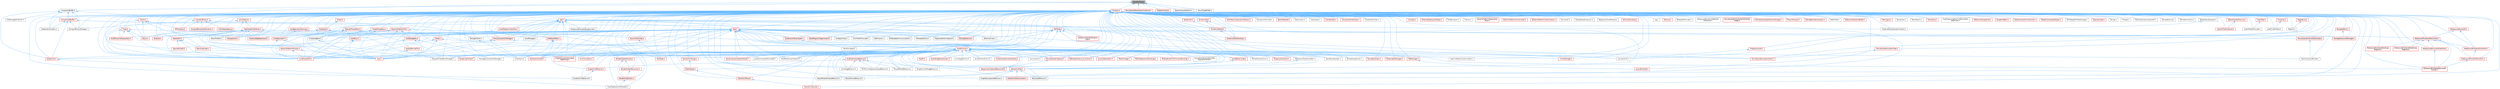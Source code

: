 digraph "FunctionFwd.h"
{
 // INTERACTIVE_SVG=YES
 // LATEX_PDF_SIZE
  bgcolor="transparent";
  edge [fontname=Helvetica,fontsize=10,labelfontname=Helvetica,labelfontsize=10];
  node [fontname=Helvetica,fontsize=10,shape=box,height=0.2,width=0.4];
  Node1 [id="Node000001",label="FunctionFwd.h",height=0.2,width=0.4,color="gray40", fillcolor="grey60", style="filled", fontcolor="black",tooltip=" "];
  Node1 -> Node2 [id="edge1_Node000001_Node000002",dir="back",color="steelblue1",style="solid",tooltip=" "];
  Node2 [id="Node000002",label="CompositeBuffer.h",height=0.2,width=0.4,color="grey40", fillcolor="white", style="filled",URL="$da/d4b/CompositeBuffer_8h.html",tooltip=" "];
  Node2 -> Node3 [id="edge2_Node000002_Node000003",dir="back",color="steelblue1",style="solid",tooltip=" "];
  Node3 [id="Node000003",label="CompactBinary.h",height=0.2,width=0.4,color="red", fillcolor="#FFF0F0", style="filled",URL="$da/d73/CompactBinary_8h.html",tooltip=" "];
  Node3 -> Node5 [id="edge3_Node000003_Node000005",dir="back",color="steelblue1",style="solid",tooltip=" "];
  Node5 [id="Node000005",label="CompactBinaryPackage.h",height=0.2,width=0.4,color="grey40", fillcolor="white", style="filled",URL="$de/d7e/CompactBinaryPackage_8h.html",tooltip=" "];
  Node3 -> Node6 [id="edge4_Node000003_Node000006",dir="back",color="steelblue1",style="solid",tooltip=" "];
  Node6 [id="Node000006",label="CompactBinarySerialization.h",height=0.2,width=0.4,color="red", fillcolor="#FFF0F0", style="filled",URL="$d5/da9/CompactBinarySerialization_8h.html",tooltip=" "];
  Node3 -> Node585 [id="edge5_Node000003_Node000585",dir="back",color="steelblue1",style="solid",tooltip=" "];
  Node585 [id="Node000585",label="CookDependency.h",height=0.2,width=0.4,color="red", fillcolor="#FFF0F0", style="filled",URL="$de/d82/CookDependency_8h.html",tooltip=" "];
  Node3 -> Node595 [id="edge6_Node000003_Node000595",dir="back",color="steelblue1",style="solid",tooltip=" "];
  Node595 [id="Node000595",label="MPCollector.h",height=0.2,width=0.4,color="red", fillcolor="#FFF0F0", style="filled",URL="$da/d85/MPCollector_8h.html",tooltip=" "];
  Node3 -> Node11 [id="edge7_Node000003_Node000011",dir="back",color="steelblue1",style="solid",tooltip=" "];
  Node11 [id="Node000011",label="MaterialKeyGeneratorContext.h",height=0.2,width=0.4,color="grey40", fillcolor="white", style="filled",URL="$d5/d37/MaterialKeyGeneratorContext_8h.html",tooltip=" "];
  Node2 -> Node5 [id="edge8_Node000002_Node000005",dir="back",color="steelblue1",style="solid",tooltip=" "];
  Node2 -> Node603 [id="edge9_Node000002_Node000603",dir="back",color="steelblue1",style="solid",tooltip=" "];
  Node603 [id="Node000603",label="CompressedBuffer.h",height=0.2,width=0.4,color="red", fillcolor="#FFF0F0", style="filled",URL="$dd/d04/CompressedBuffer_8h.html",tooltip=" "];
  Node603 -> Node5 [id="edge10_Node000603_Node000005",dir="back",color="steelblue1",style="solid",tooltip=" "];
  Node603 -> Node835 [id="edge11_Node000603_Node000835",dir="back",color="steelblue1",style="solid",tooltip=" "];
  Node835 [id="Node000835",label="LinkerSave.h",height=0.2,width=0.4,color="grey40", fillcolor="white", style="filled",URL="$d5/d31/LinkerSave_8h.html",tooltip=" "];
  Node603 -> Node836 [id="edge12_Node000603_Node000836",dir="back",color="steelblue1",style="solid",tooltip=" "];
  Node836 [id="Node000836",label="PackageTrailer.h",height=0.2,width=0.4,color="grey40", fillcolor="white", style="filled",URL="$d5/d12/PackageTrailer_8h.html",tooltip=" "];
  Node836 -> Node835 [id="edge13_Node000836_Node000835",dir="back",color="steelblue1",style="solid",tooltip=" "];
  Node603 -> Node837 [id="edge14_Node000603_Node000837",dir="back",color="steelblue1",style="solid",tooltip=" "];
  Node837 [id="Node000837",label="ShaderCore.h",height=0.2,width=0.4,color="red", fillcolor="#FFF0F0", style="filled",URL="$d2/dc9/ShaderCore_8h.html",tooltip=" "];
  Node837 -> Node838 [id="edge15_Node000837_Node000838",dir="back",color="steelblue1",style="solid",tooltip=" "];
  Node838 [id="Node000838",label="ClearReplacementShaders.h",height=0.2,width=0.4,color="grey40", fillcolor="white", style="filled",URL="$d9/d4e/ClearReplacementShaders_8h.html",tooltip=" "];
  Node603 -> Node1307 [id="edge16_Node000603_Node001307",dir="back",color="steelblue1",style="solid",tooltip=" "];
  Node1307 [id="Node001307",label="ShaderSerialization.h",height=0.2,width=0.4,color="grey40", fillcolor="white", style="filled",URL="$d1/db0/ShaderSerialization_8h.html",tooltip=" "];
  Node2 -> Node601 [id="edge17_Node000002_Node000601",dir="back",color="steelblue1",style="solid",tooltip=" "];
  Node601 [id="Node000601",label="FilePackageWriterUtil.h",height=0.2,width=0.4,color="grey40", fillcolor="white", style="filled",URL="$d2/d7e/FilePackageWriterUtil_8h.html",tooltip=" "];
  Node2 -> Node837 [id="edge18_Node000002_Node000837",dir="back",color="steelblue1",style="solid",tooltip=" "];
  Node2 -> Node1307 [id="edge19_Node000002_Node001307",dir="back",color="steelblue1",style="solid",tooltip=" "];
  Node1 -> Node1309 [id="edge20_Node000001_Node001309",dir="back",color="steelblue1",style="solid",tooltip=" "];
  Node1309 [id="Node001309",label="Function.h",height=0.2,width=0.4,color="red", fillcolor="#FFF0F0", style="filled",URL="$df/df5/Function_8h.html",tooltip=" "];
  Node1309 -> Node1310 [id="edge21_Node001309_Node001310",dir="back",color="steelblue1",style="solid",tooltip=" "];
  Node1310 [id="Node001310",label="ActorDescContainerInitParams.h",height=0.2,width=0.4,color="red", fillcolor="#FFF0F0", style="filled",URL="$d1/da9/ActorDescContainerInitParams_8h.html",tooltip=" "];
  Node1309 -> Node1317 [id="edge22_Node001309_Node001317",dir="back",color="steelblue1",style="solid",tooltip=" "];
  Node1317 [id="Node001317",label="AllocationsProvider.h",height=0.2,width=0.4,color="grey40", fillcolor="white", style="filled",URL="$d5/d27/AllocationsProvider_8h.html",tooltip=" "];
  Node1309 -> Node1318 [id="edge23_Node001309_Node001318",dir="back",color="steelblue1",style="solid",tooltip=" "];
  Node1318 [id="Node001318",label="AnimCompress.h",height=0.2,width=0.4,color="red", fillcolor="#FFF0F0", style="filled",URL="$dd/d6d/AnimCompress_8h.html",tooltip=" "];
  Node1309 -> Node1326 [id="edge24_Node001309_Node001326",dir="back",color="steelblue1",style="solid",tooltip=" "];
  Node1326 [id="Node001326",label="AnyButtonInputBehavior.h",height=0.2,width=0.4,color="red", fillcolor="#FFF0F0", style="filled",URL="$da/d63/AnyButtonInputBehavior_8h.html",tooltip=" "];
  Node1326 -> Node1327 [id="edge25_Node001326_Node001327",dir="back",color="steelblue1",style="solid",tooltip=" "];
  Node1327 [id="Node001327",label="ClickDragBehavior.h",height=0.2,width=0.4,color="grey40", fillcolor="white", style="filled",URL="$dd/d80/ClickDragBehavior_8h.html",tooltip=" "];
  Node1326 -> Node1328 [id="edge26_Node001326_Node001328",dir="back",color="steelblue1",style="solid",tooltip=" "];
  Node1328 [id="Node001328",label="MouseWheelBehavior.h",height=0.2,width=0.4,color="grey40", fillcolor="white", style="filled",URL="$d3/da7/MouseWheelBehavior_8h.html",tooltip=" "];
  Node1326 -> Node1329 [id="edge27_Node001326_Node001329",dir="back",color="steelblue1",style="solid",tooltip=" "];
  Node1329 [id="Node001329",label="MultiClickSequenceInputBehavior.h",height=0.2,width=0.4,color="grey40", fillcolor="white", style="filled",URL="$dc/d5c/MultiClickSequenceInputBehavior_8h.html",tooltip=" "];
  Node1326 -> Node1330 [id="edge28_Node001326_Node001330",dir="back",color="steelblue1",style="solid",tooltip=" "];
  Node1330 [id="Node001330",label="SingleClickBehavior.h",height=0.2,width=0.4,color="red", fillcolor="#FFF0F0", style="filled",URL="$d2/ded/SingleClickBehavior_8h.html",tooltip=" "];
  Node1330 -> Node1331 [id="edge29_Node001330_Node001331",dir="back",color="steelblue1",style="solid",tooltip=" "];
  Node1331 [id="Node001331",label="DoubleClickBehavior.h",height=0.2,width=0.4,color="grey40", fillcolor="white", style="filled",URL="$d8/df7/DoubleClickBehavior_8h.html",tooltip=" "];
  Node1326 -> Node1332 [id="edge30_Node001326_Node001332",dir="back",color="steelblue1",style="solid",tooltip=" "];
  Node1332 [id="Node001332",label="SingleClickOrDragBehavior.h",height=0.2,width=0.4,color="grey40", fillcolor="white", style="filled",URL="$d8/de1/SingleClickOrDragBehavior_8h.html",tooltip=" "];
  Node1309 -> Node1333 [id="edge31_Node001309_Node001333",dir="back",color="steelblue1",style="solid",tooltip=" "];
  Node1333 [id="Node001333",label="AssetRegistryInterface.h",height=0.2,width=0.4,color="red", fillcolor="#FFF0F0", style="filled",URL="$d5/d26/AssetRegistryInterface_8h.html",tooltip=" "];
  Node1309 -> Node1335 [id="edge32_Node001309_Node001335",dir="back",color="steelblue1",style="solid",tooltip=" "];
  Node1335 [id="Node001335",label="AssetRegistryTagsContext.h",height=0.2,width=0.4,color="red", fillcolor="#FFF0F0", style="filled",URL="$d1/d74/AssetRegistryTagsContext_8h.html",tooltip=" "];
  Node1309 -> Node1393 [id="edge33_Node001309_Node001393",dir="back",color="steelblue1",style="solid",tooltip=" "];
  Node1393 [id="Node001393",label="Async.h",height=0.2,width=0.4,color="red", fillcolor="#FFF0F0", style="filled",URL="$d7/ddf/Async_8h.html",tooltip=" "];
  Node1309 -> Node2007 [id="edge34_Node001309_Node002007",dir="back",color="steelblue1",style="solid",tooltip=" "];
  Node2007 [id="Node002007",label="AsyncFileHandle.h",height=0.2,width=0.4,color="red", fillcolor="#FFF0F0", style="filled",URL="$df/dc4/AsyncFileHandle_8h.html",tooltip=" "];
  Node2007 -> Node2010 [id="edge35_Node002007_Node002010",dir="back",color="steelblue1",style="solid",tooltip=" "];
  Node2010 [id="Node002010",label="BulkData.h",height=0.2,width=0.4,color="red", fillcolor="#FFF0F0", style="filled",URL="$d4/d8e/BulkData_8h.html",tooltip=" "];
  Node1309 -> Node2049 [id="edge36_Node001309_Node002049",dir="back",color="steelblue1",style="solid",tooltip=" "];
  Node2049 [id="Node002049",label="Attribute.h",height=0.2,width=0.4,color="red", fillcolor="#FFF0F0", style="filled",URL="$d4/d08/Attribute_8h.html",tooltip=" "];
  Node2049 -> Node17 [id="edge37_Node002049_Node000017",dir="back",color="steelblue1",style="solid",tooltip=" "];
  Node17 [id="Node000017",label="Core.h",height=0.2,width=0.4,color="red", fillcolor="#FFF0F0", style="filled",URL="$d6/dd7/Core_8h.html",tooltip=" "];
  Node2049 -> Node2059 [id="edge38_Node002049_Node002059",dir="back",color="steelblue1",style="solid",tooltip=" "];
  Node2059 [id="Node002059",label="CoreAsyncTaskNotification\lImpl.h",height=0.2,width=0.4,color="red", fillcolor="#FFF0F0", style="filled",URL="$dd/d5a/CoreAsyncTaskNotificationImpl_8h.html",tooltip=" "];
  Node2049 -> Node26 [id="edge39_Node002049_Node000026",dir="back",color="steelblue1",style="solid",tooltip=" "];
  Node26 [id="Node000026",label="CoreSharedPCH.h",height=0.2,width=0.4,color="red", fillcolor="#FFF0F0", style="filled",URL="$d8/de5/CoreSharedPCH_8h.html",tooltip=" "];
  Node2049 -> Node3261 [id="edge40_Node002049_Node003261",dir="back",color="steelblue1",style="solid",tooltip=" "];
  Node3261 [id="Node003261",label="MovieSceneChannelEditorData.h",height=0.2,width=0.4,color="red", fillcolor="#FFF0F0", style="filled",URL="$de/dee/MovieSceneChannelEditorData_8h.html",tooltip=" "];
  Node3261 -> Node3263 [id="edge41_Node003261_Node003263",dir="back",color="steelblue1",style="solid",tooltip=" "];
  Node3263 [id="Node003263",label="ISectionLayoutBuilder.h",height=0.2,width=0.4,color="grey40", fillcolor="white", style="filled",URL="$d9/d3f/ISectionLayoutBuilder_8h.html",tooltip=" "];
  Node2049 -> Node526 [id="edge42_Node002049_Node000526",dir="back",color="steelblue1",style="solid",tooltip=" "];
  Node526 [id="Node000526",label="SOutlinerView.h",height=0.2,width=0.4,color="grey40", fillcolor="white", style="filled",URL="$d5/de1/SOutlinerView_8h.html",tooltip=" "];
  Node2049 -> Node451 [id="edge43_Node002049_Node000451",dir="back",color="steelblue1",style="solid",tooltip=" "];
  Node451 [id="Node000451",label="TabManager.h",height=0.2,width=0.4,color="red", fillcolor="#FFF0F0", style="filled",URL="$db/d9a/TabManager_8h.html",tooltip=" "];
  Node451 -> Node461 [id="edge44_Node000451_Node000461",dir="back",color="steelblue1",style="solid",tooltip=" "];
  Node461 [id="Node000461",label="LayoutExtender.h",height=0.2,width=0.4,color="red", fillcolor="#FFF0F0", style="filled",URL="$d8/d91/LayoutExtender_8h.html",tooltip=" "];
  Node1309 -> Node3528 [id="edge45_Node001309_Node003528",dir="back",color="steelblue1",style="solid",tooltip=" "];
  Node3528 [id="Node003528",label="AudioWidgetSubsystem.h",height=0.2,width=0.4,color="red", fillcolor="#FFF0F0", style="filled",URL="$de/d1b/AudioWidgetSubsystem_8h.html",tooltip=" "];
  Node1309 -> Node920 [id="edge46_Node001309_Node000920",dir="back",color="steelblue1",style="solid",tooltip=" "];
  Node920 [id="Node000920",label="AxisAngleGizmo.h",height=0.2,width=0.4,color="grey40", fillcolor="white", style="filled",URL="$d1/d0b/AxisAngleGizmo_8h.html",tooltip=" "];
  Node1309 -> Node921 [id="edge47_Node001309_Node000921",dir="back",color="steelblue1",style="solid",tooltip=" "];
  Node921 [id="Node000921",label="AxisPositionGizmo.h",height=0.2,width=0.4,color="grey40", fillcolor="white", style="filled",URL="$d1/d25/AxisPositionGizmo_8h.html",tooltip=" "];
  Node1309 -> Node3529 [id="edge48_Node001309_Node003529",dir="back",color="steelblue1",style="solid",tooltip=" "];
  Node3529 [id="Node003529",label="BaseTreeNode.h",height=0.2,width=0.4,color="red", fillcolor="#FFF0F0", style="filled",URL="$da/dbe/BaseTreeNode_8h.html",tooltip=" "];
  Node1309 -> Node3390 [id="edge49_Node001309_Node003390",dir="back",color="steelblue1",style="solid",tooltip=" "];
  Node3390 [id="Node003390",label="Bookmarks.h",height=0.2,width=0.4,color="grey40", fillcolor="white", style="filled",URL="$d0/d69/Bookmarks_8h.html",tooltip=" "];
  Node1309 -> Node2010 [id="edge50_Node001309_Node002010",dir="back",color="steelblue1",style="solid",tooltip=" "];
  Node1309 -> Node3533 [id="edge51_Node001309_Node003533",dir="back",color="steelblue1",style="solid",tooltip=" "];
  Node3533 [id="Node003533",label="ClearQuad.h",height=0.2,width=0.4,color="grey40", fillcolor="white", style="filled",URL="$dc/d90/ClearQuad_8h.html",tooltip=" "];
  Node1309 -> Node838 [id="edge52_Node001309_Node000838",dir="back",color="steelblue1",style="solid",tooltip=" "];
  Node1309 -> Node1327 [id="edge53_Node001309_Node001327",dir="back",color="steelblue1",style="solid",tooltip=" "];
  Node1309 -> Node3534 [id="edge54_Node001309_Node003534",dir="back",color="steelblue1",style="solid",tooltip=" "];
  Node3534 [id="Node003534",label="ColliderMesh.h",height=0.2,width=0.4,color="red", fillcolor="#FFF0F0", style="filled",URL="$d8/d3c/ColliderMesh_8h.html",tooltip=" "];
  Node1309 -> Node3 [id="edge55_Node001309_Node000003",dir="back",color="steelblue1",style="solid",tooltip=" "];
  Node1309 -> Node5 [id="edge56_Node001309_Node000005",dir="back",color="steelblue1",style="solid",tooltip=" "];
  Node1309 -> Node6 [id="edge57_Node001309_Node000006",dir="back",color="steelblue1",style="solid",tooltip=" "];
  Node1309 -> Node3535 [id="edge58_Node001309_Node003535",dir="back",color="steelblue1",style="solid",tooltip=" "];
  Node3535 [id="Node003535",label="ComponentInterfaces.h",height=0.2,width=0.4,color="red", fillcolor="#FFF0F0", style="filled",URL="$d2/d8f/ComponentInterfaces_8h.html",tooltip=" "];
  Node1309 -> Node3540 [id="edge59_Node001309_Node003540",dir="back",color="steelblue1",style="solid",tooltip=" "];
  Node3540 [id="Node003540",label="ComponentSourceInterfaces.h",height=0.2,width=0.4,color="red", fillcolor="#FFF0F0", style="filled",URL="$d0/d45/ComponentSourceInterfaces_8h.html",tooltip=" "];
  Node1309 -> Node3551 [id="edge60_Node001309_Node003551",dir="back",color="steelblue1",style="solid",tooltip=" "];
  Node3551 [id="Node003551",label="ConfigAccessTracking.h",height=0.2,width=0.4,color="red", fillcolor="#FFF0F0", style="filled",URL="$d6/d13/ConfigAccessTracking_8h.html",tooltip=" "];
  Node3551 -> Node3553 [id="edge61_Node003551_Node003553",dir="back",color="steelblue1",style="solid",tooltip=" "];
  Node3553 [id="Node003553",label="ConfigCacheIni.h",height=0.2,width=0.4,color="red", fillcolor="#FFF0F0", style="filled",URL="$dd/d3f/ConfigCacheIni_8h.html",tooltip=" "];
  Node3553 -> Node17 [id="edge62_Node003553_Node000017",dir="back",color="steelblue1",style="solid",tooltip=" "];
  Node3553 -> Node26 [id="edge63_Node003553_Node000026",dir="back",color="steelblue1",style="solid",tooltip=" "];
  Node1309 -> Node3553 [id="edge64_Node001309_Node003553",dir="back",color="steelblue1",style="solid",tooltip=" "];
  Node1309 -> Node3558 [id="edge65_Node001309_Node003558",dir="back",color="steelblue1",style="solid",tooltip=" "];
  Node3558 [id="Node003558",label="ConfigUtilities.h",height=0.2,width=0.4,color="grey40", fillcolor="white", style="filled",URL="$d9/d9a/ConfigUtilities_8h.html",tooltip=" "];
  Node1309 -> Node3393 [id="edge66_Node001309_Node003393",dir="back",color="steelblue1",style="solid",tooltip=" "];
  Node3393 [id="Node003393",label="ContextSwitches.h",height=0.2,width=0.4,color="grey40", fillcolor="white", style="filled",URL="$da/da0/ContextSwitches_8h.html",tooltip=" "];
  Node1309 -> Node3559 [id="edge67_Node001309_Node003559",dir="back",color="steelblue1",style="solid",tooltip=" "];
  Node3559 [id="Node003559",label="ConvexHull2.h",height=0.2,width=0.4,color="grey40", fillcolor="white", style="filled",URL="$df/dc5/ConvexHull2_8h.html",tooltip=" "];
  Node1309 -> Node3560 [id="edge68_Node001309_Node003560",dir="back",color="steelblue1",style="solid",tooltip=" "];
  Node3560 [id="Node003560",label="ConvexHull3.h",height=0.2,width=0.4,color="grey40", fillcolor="white", style="filled",URL="$d2/d83/ConvexHull3_8h.html",tooltip=" "];
  Node1309 -> Node585 [id="edge69_Node001309_Node000585",dir="back",color="steelblue1",style="solid",tooltip=" "];
  Node1309 -> Node3561 [id="edge70_Node001309_Node003561",dir="back",color="steelblue1",style="solid",tooltip=" "];
  Node3561 [id="Node003561",label="CookOnTheFlyServer.h",height=0.2,width=0.4,color="red", fillcolor="#FFF0F0", style="filled",URL="$dc/dca/CookOnTheFlyServer_8h.html",tooltip=" "];
  Node1309 -> Node3394 [id="edge71_Node001309_Node003394",dir="back",color="steelblue1",style="solid",tooltip=" "];
  Node3394 [id="Node003394",label="CookProfilerProvider.h",height=0.2,width=0.4,color="grey40", fillcolor="white", style="filled",URL="$d8/d93/CookProfilerProvider_8h.html",tooltip=" "];
  Node1309 -> Node3562 [id="edge72_Node001309_Node003562",dir="back",color="steelblue1",style="solid",tooltip=" "];
  Node3562 [id="Node003562",label="CookStats.h",height=0.2,width=0.4,color="red", fillcolor="#FFF0F0", style="filled",URL="$dc/d35/CookStats_8h.html",tooltip=" "];
  Node3562 -> Node3394 [id="edge73_Node003562_Node003394",dir="back",color="steelblue1",style="solid",tooltip=" "];
  Node1309 -> Node17 [id="edge74_Node001309_Node000017",dir="back",color="steelblue1",style="solid",tooltip=" "];
  Node1309 -> Node2059 [id="edge75_Node001309_Node002059",dir="back",color="steelblue1",style="solid",tooltip=" "];
  Node1309 -> Node14 [id="edge76_Node001309_Node000014",dir="back",color="steelblue1",style="solid",tooltip=" "];
  Node14 [id="Node000014",label="CoreDelegates.h",height=0.2,width=0.4,color="red", fillcolor="#FFF0F0", style="filled",URL="$d9/dc2/CoreDelegates_8h.html",tooltip=" "];
  Node14 -> Node17 [id="edge77_Node000014_Node000017",dir="back",color="steelblue1",style="solid",tooltip=" "];
  Node14 -> Node26 [id="edge78_Node000014_Node000026",dir="back",color="steelblue1",style="solid",tooltip=" "];
  Node14 -> Node33 [id="edge79_Node000014_Node000033",dir="back",color="steelblue1",style="solid",tooltip=" "];
  Node33 [id="Node000033",label="PackageLocalizationManager.h",height=0.2,width=0.4,color="grey40", fillcolor="white", style="filled",URL="$d6/d19/PackageLocalizationManager_8h.html",tooltip=" "];
  Node1309 -> Node3564 [id="edge80_Node001309_Node003564",dir="back",color="steelblue1",style="solid",tooltip=" "];
  Node3564 [id="Node003564",label="CoreMinimal.h",height=0.2,width=0.4,color="red", fillcolor="#FFF0F0", style="filled",URL="$d7/d67/CoreMinimal_8h.html",tooltip=" "];
  Node3564 -> Node1318 [id="edge81_Node003564_Node001318",dir="back",color="steelblue1",style="solid",tooltip=" "];
  Node3564 -> Node1326 [id="edge82_Node003564_Node001326",dir="back",color="steelblue1",style="solid",tooltip=" "];
  Node3564 -> Node3528 [id="edge83_Node003564_Node003528",dir="back",color="steelblue1",style="solid",tooltip=" "];
  Node3564 -> Node920 [id="edge84_Node003564_Node000920",dir="back",color="steelblue1",style="solid",tooltip=" "];
  Node3564 -> Node921 [id="edge85_Node003564_Node000921",dir="back",color="steelblue1",style="solid",tooltip=" "];
  Node3564 -> Node2010 [id="edge86_Node003564_Node002010",dir="back",color="steelblue1",style="solid",tooltip=" "];
  Node3564 -> Node838 [id="edge87_Node003564_Node000838",dir="back",color="steelblue1",style="solid",tooltip=" "];
  Node3564 -> Node1327 [id="edge88_Node003564_Node001327",dir="back",color="steelblue1",style="solid",tooltip=" "];
  Node3564 -> Node3540 [id="edge89_Node003564_Node003540",dir="back",color="steelblue1",style="solid",tooltip=" "];
  Node3564 -> Node3559 [id="edge90_Node003564_Node003559",dir="back",color="steelblue1",style="solid",tooltip=" "];
  Node3564 -> Node3560 [id="edge91_Node003564_Node003560",dir="back",color="steelblue1",style="solid",tooltip=" "];
  Node3564 -> Node17 [id="edge92_Node003564_Node000017",dir="back",color="steelblue1",style="solid",tooltip=" "];
  Node3564 -> Node26 [id="edge93_Node003564_Node000026",dir="back",color="steelblue1",style="solid",tooltip=" "];
  Node3564 -> Node1331 [id="edge94_Node003564_Node001331",dir="back",color="steelblue1",style="solid",tooltip=" "];
  Node3564 -> Node3123 [id="edge95_Node003564_Node003123",dir="back",color="steelblue1",style="solid",tooltip=" "];
  Node3123 [id="Node003123",label="EdGraphSchema_K2_Actions.h",height=0.2,width=0.4,color="red", fillcolor="#FFF0F0", style="filled",URL="$d8/d9c/EdGraphSchema__K2__Actions_8h.html",tooltip=" "];
  Node3564 -> Node6360 [id="edge96_Node003564_Node006360",dir="back",color="steelblue1",style="solid",tooltip=" "];
  Node6360 [id="Node006360",label="GenericAccessibleInterfaces.h",height=0.2,width=0.4,color="red", fillcolor="#FFF0F0", style="filled",URL="$d9/dbb/GenericAccessibleInterfaces_8h.html",tooltip=" "];
  Node3564 -> Node3263 [id="edge97_Node003564_Node003263",dir="back",color="steelblue1",style="solid",tooltip=" "];
  Node3564 -> Node3245 [id="edge98_Node003564_Node003245",dir="back",color="steelblue1",style="solid",tooltip=" "];
  Node3245 [id="Node003245",label="InputBehaviorSet.h",height=0.2,width=0.4,color="red", fillcolor="#FFF0F0", style="filled",URL="$da/d29/InputBehaviorSet_8h.html",tooltip=" "];
  Node3245 -> Node867 [id="edge99_Node003245_Node000867",dir="back",color="steelblue1",style="solid",tooltip=" "];
  Node867 [id="Node000867",label="InteractiveTool.h",height=0.2,width=0.4,color="red", fillcolor="#FFF0F0", style="filled",URL="$d5/d55/InteractiveTool_8h.html",tooltip=" "];
  Node867 -> Node917 [id="edge100_Node000867_Node000917",dir="back",color="steelblue1",style="solid",tooltip=" "];
  Node917 [id="Node000917",label="InteractiveToolsContext.h",height=0.2,width=0.4,color="red", fillcolor="#FFF0F0", style="filled",URL="$d2/dfe/InteractiveToolsContext_8h.html",tooltip=" "];
  Node867 -> Node981 [id="edge101_Node000867_Node000981",dir="back",color="steelblue1",style="solid",tooltip=" "];
  Node981 [id="Node000981",label="KeyAsModifierInputBehavior.h",height=0.2,width=0.4,color="grey40", fillcolor="white", style="filled",URL="$dc/d35/KeyAsModifierInputBehavior_8h.html",tooltip=" "];
  Node867 -> Node982 [id="edge102_Node000867_Node000982",dir="back",color="steelblue1",style="solid",tooltip=" "];
  Node982 [id="Node000982",label="KeyInputBehavior.h",height=0.2,width=0.4,color="grey40", fillcolor="white", style="filled",URL="$d2/dab/KeyInputBehavior_8h.html",tooltip=" "];
  Node867 -> Node996 [id="edge103_Node000867_Node000996",dir="back",color="steelblue1",style="solid",tooltip=" "];
  Node996 [id="Node000996",label="MouseHoverBehavior.h",height=0.2,width=0.4,color="grey40", fillcolor="white", style="filled",URL="$da/d26/MouseHoverBehavior_8h.html",tooltip=" "];
  Node867 -> Node1001 [id="edge104_Node000867_Node001001",dir="back",color="steelblue1",style="solid",tooltip=" "];
  Node1001 [id="Node001001",label="SingleKeyCaptureBehavior.h",height=0.2,width=0.4,color="grey40", fillcolor="white", style="filled",URL="$d0/d65/SingleKeyCaptureBehavior_8h.html",tooltip=" "];
  Node3564 -> Node867 [id="edge105_Node003564_Node000867",dir="back",color="steelblue1",style="solid",tooltip=" "];
  Node3564 -> Node3253 [id="edge106_Node003564_Node003253",dir="back",color="steelblue1",style="solid",tooltip=" "];
  Node3253 [id="Node003253",label="InteractiveToolActionSet.h",height=0.2,width=0.4,color="grey40", fillcolor="white", style="filled",URL="$df/dc9/InteractiveToolActionSet_8h.html",tooltip=" "];
  Node3253 -> Node867 [id="edge107_Node003253_Node000867",dir="back",color="steelblue1",style="solid",tooltip=" "];
  Node3564 -> Node917 [id="edge108_Node003564_Node000917",dir="back",color="steelblue1",style="solid",tooltip=" "];
  Node3564 -> Node6675 [id="edge109_Node003564_Node006675",dir="back",color="steelblue1",style="solid",tooltip=" "];
  Node6675 [id="Node006675",label="JsonArchiveInputFormatter.h",height=0.2,width=0.4,color="grey40", fillcolor="white", style="filled",URL="$d7/dac/JsonArchiveInputFormatter_8h.html",tooltip=" "];
  Node3564 -> Node981 [id="edge110_Node003564_Node000981",dir="back",color="steelblue1",style="solid",tooltip=" "];
  Node3564 -> Node982 [id="edge111_Node003564_Node000982",dir="back",color="steelblue1",style="solid",tooltip=" "];
  Node3564 -> Node835 [id="edge112_Node003564_Node000835",dir="back",color="steelblue1",style="solid",tooltip=" "];
  Node3564 -> Node6720 [id="edge113_Node003564_Node006720",dir="back",color="steelblue1",style="solid",tooltip=" "];
  Node6720 [id="Node006720",label="LocalizedAssetUtil.h",height=0.2,width=0.4,color="red", fillcolor="#FFF0F0", style="filled",URL="$d1/dfd/LocalizedAssetUtil_8h.html",tooltip=" "];
  Node3564 -> Node4770 [id="edge114_Node003564_Node004770",dir="back",color="steelblue1",style="solid",tooltip=" "];
  Node4770 [id="Node004770",label="MeshChange.h",height=0.2,width=0.4,color="red", fillcolor="#FFF0F0", style="filled",URL="$de/d27/MeshChange_8h.html",tooltip=" "];
  Node3564 -> Node6656 [id="edge115_Node003564_Node006656",dir="back",color="steelblue1",style="solid",tooltip=" "];
  Node6656 [id="Node006656",label="MeshReplacementChange.h",height=0.2,width=0.4,color="red", fillcolor="#FFF0F0", style="filled",URL="$d7/dcb/MeshReplacementChange_8h.html",tooltip=" "];
  Node3564 -> Node6879 [id="edge116_Node003564_Node006879",dir="back",color="steelblue1",style="solid",tooltip=" "];
  Node6879 [id="Node006879",label="ModuleEventTickFunctionBindings.h",height=0.2,width=0.4,color="red", fillcolor="#FFF0F0", style="filled",URL="$d7/ddc/ModuleEventTickFunctionBindings_8h.html",tooltip=" "];
  Node3564 -> Node996 [id="edge117_Node003564_Node000996",dir="back",color="steelblue1",style="solid",tooltip=" "];
  Node3564 -> Node1328 [id="edge118_Node003564_Node001328",dir="back",color="steelblue1",style="solid",tooltip=" "];
  Node3564 -> Node5784 [id="edge119_Node003564_Node005784",dir="back",color="steelblue1",style="solid",tooltip=" "];
  Node5784 [id="Node005784",label="MovieSceneClipboard.h",height=0.2,width=0.4,color="red", fillcolor="#FFF0F0", style="filled",URL="$d4/dc7/MovieSceneClipboard_8h.html",tooltip=" "];
  Node5784 -> Node5785 [id="edge120_Node005784_Node005785",dir="back",color="steelblue1",style="solid",tooltip=" "];
  Node5785 [id="Node005785",label="SequencerClipboardReconciler.h",height=0.2,width=0.4,color="red", fillcolor="#FFF0F0", style="filled",URL="$d4/d9b/SequencerClipboardReconciler_8h.html",tooltip=" "];
  Node3564 -> Node6059 [id="edge121_Node003564_Node006059",dir="back",color="steelblue1",style="solid",tooltip=" "];
  Node6059 [id="Node006059",label="MovieSceneEvaluationField.h",height=0.2,width=0.4,color="red", fillcolor="#FFF0F0", style="filled",URL="$d6/d5d/MovieSceneEvaluationField_8h.html",tooltip=" "];
  Node3564 -> Node5868 [id="edge122_Node003564_Node005868",dir="back",color="steelblue1",style="solid",tooltip=" "];
  Node5868 [id="Node005868",label="MovieSceneEvaluationTree\lPopulationRules.h",height=0.2,width=0.4,color="grey40", fillcolor="white", style="filled",URL="$dc/dcc/MovieSceneEvaluationTreePopulationRules_8h.html",tooltip=" "];
  Node3564 -> Node1329 [id="edge123_Node003564_Node001329",dir="back",color="steelblue1",style="solid",tooltip=" "];
  Node3564 -> Node33 [id="edge124_Node003564_Node000033",dir="back",color="steelblue1",style="solid",tooltip=" "];
  Node3564 -> Node922 [id="edge125_Node003564_Node000922",dir="back",color="steelblue1",style="solid",tooltip=" "];
  Node922 [id="Node000922",label="PlanePositionGizmo.h",height=0.2,width=0.4,color="grey40", fillcolor="white", style="filled",URL="$d0/df0/PlanePositionGizmo_8h.html",tooltip=" "];
  Node3564 -> Node5802 [id="edge126_Node003564_Node005802",dir="back",color="steelblue1",style="solid",tooltip=" "];
  Node5802 [id="Node005802",label="PropertyAccessUtil.h",height=0.2,width=0.4,color="red", fillcolor="#FFF0F0", style="filled",URL="$dd/d5d/PropertyAccessUtil_8h.html",tooltip=" "];
  Node3564 -> Node7056 [id="edge127_Node003564_Node007056",dir="back",color="steelblue1",style="solid",tooltip=" "];
  Node7056 [id="Node007056",label="PropertyLocalizationData\lGathering.h",height=0.2,width=0.4,color="red", fillcolor="#FFF0F0", style="filled",URL="$d7/d2c/PropertyLocalizationDataGathering_8h.html",tooltip=" "];
  Node3564 -> Node6475 [id="edge128_Node003564_Node006475",dir="back",color="steelblue1",style="solid",tooltip=" "];
  Node6475 [id="Node006475",label="QueuedThreadPoolWrapper.h",height=0.2,width=0.4,color="grey40", fillcolor="white", style="filled",URL="$dc/d5f/QueuedThreadPoolWrapper_8h.html",tooltip=" "];
  Node3564 -> Node6153 [id="edge129_Node003564_Node006153",dir="back",color="steelblue1",style="solid",tooltip=" "];
  Node6153 [id="Node006153",label="RedirectCollector.h",height=0.2,width=0.4,color="red", fillcolor="#FFF0F0", style="filled",URL="$d2/d51/RedirectCollector_8h.html",tooltip=" "];
  Node3564 -> Node7081 [id="edge130_Node003564_Node007081",dir="back",color="steelblue1",style="solid",tooltip=" "];
  Node7081 [id="Node007081",label="RenderGraphAllocator.h",height=0.2,width=0.4,color="red", fillcolor="#FFF0F0", style="filled",URL="$d4/da7/RenderGraphAllocator_8h.html",tooltip=" "];
  Node7081 -> Node6462 [id="edge131_Node007081_Node006462",dir="back",color="steelblue1",style="solid",tooltip=" "];
  Node6462 [id="Node006462",label="RenderGraphResources.h",height=0.2,width=0.4,color="red", fillcolor="#FFF0F0", style="filled",URL="$da/da0/RenderGraphResources_8h.html",tooltip=" "];
  Node6462 -> Node1154 [id="edge132_Node006462_Node001154",dir="back",color="steelblue1",style="solid",tooltip=" "];
  Node1154 [id="Node001154",label="RenderGraphUtils.h",height=0.2,width=0.4,color="red", fillcolor="#FFF0F0", style="filled",URL="$d6/d45/RenderGraphUtils_8h.html",tooltip=" "];
  Node1154 -> Node838 [id="edge133_Node001154_Node000838",dir="back",color="steelblue1",style="solid",tooltip=" "];
  Node7081 -> Node1154 [id="edge134_Node007081_Node001154",dir="back",color="steelblue1",style="solid",tooltip=" "];
  Node3564 -> Node6454 [id="edge135_Node003564_Node006454",dir="back",color="steelblue1",style="solid",tooltip=" "];
  Node6454 [id="Node006454",label="RenderingThread.h",height=0.2,width=0.4,color="red", fillcolor="#FFF0F0", style="filled",URL="$dc/df7/RenderingThread_8h.html",tooltip=" "];
  Node3564 -> Node2727 [id="edge136_Node003564_Node002727",dir="back",color="steelblue1",style="solid",tooltip=" "];
  Node2727 [id="Node002727",label="RigVM.h",height=0.2,width=0.4,color="red", fillcolor="#FFF0F0", style="filled",URL="$d0/d5e/RigVM_8h.html",tooltip=" "];
  Node3564 -> Node6474 [id="edge137_Node003564_Node006474",dir="back",color="steelblue1",style="solid",tooltip=" "];
  Node6474 [id="Node006474",label="SaveGameSystem.h",height=0.2,width=0.4,color="grey40", fillcolor="white", style="filled",URL="$d7/d1f/SaveGameSystem_8h.html",tooltip=" "];
  Node3564 -> Node5785 [id="edge138_Node003564_Node005785",dir="back",color="steelblue1",style="solid",tooltip=" "];
  Node3564 -> Node837 [id="edge139_Node003564_Node000837",dir="back",color="steelblue1",style="solid",tooltip=" "];
  Node3564 -> Node7153 [id="edge140_Node003564_Node007153",dir="back",color="steelblue1",style="solid",tooltip=" "];
  Node7153 [id="Node007153",label="SimpleSuspension.h",height=0.2,width=0.4,color="grey40", fillcolor="white", style="filled",URL="$dc/d14/SimpleSuspension_8h.html",tooltip=" "];
  Node3564 -> Node1330 [id="edge141_Node003564_Node001330",dir="back",color="steelblue1",style="solid",tooltip=" "];
  Node3564 -> Node1332 [id="edge142_Node003564_Node001332",dir="back",color="steelblue1",style="solid",tooltip=" "];
  Node3564 -> Node1001 [id="edge143_Node003564_Node001001",dir="back",color="steelblue1",style="solid",tooltip=" "];
  Node3564 -> Node3904 [id="edge144_Node003564_Node003904",dir="back",color="steelblue1",style="solid",tooltip=" "];
  Node3904 [id="Node003904",label="SoundGenerator.h",height=0.2,width=0.4,color="red", fillcolor="#FFF0F0", style="filled",URL="$d5/d12/Source_2Runtime_2Engine_2Classes_2Sound_2SoundGenerator_8h.html",tooltip=" "];
  Node3564 -> Node918 [id="edge145_Node003564_Node000918",dir="back",color="steelblue1",style="solid",tooltip=" "];
  Node918 [id="Node000918",label="StateTargets.h",height=0.2,width=0.4,color="red", fillcolor="#FFF0F0", style="filled",URL="$de/d0d/StateTargets_8h.html",tooltip=" "];
  Node918 -> Node923 [id="edge146_Node000918_Node000923",dir="back",color="steelblue1",style="solid",tooltip=" "];
  Node923 [id="Node000923",label="TransformProxy.h",height=0.2,width=0.4,color="red", fillcolor="#FFF0F0", style="filled",URL="$dc/d4e/TransformProxy_8h.html",tooltip=" "];
  Node923 -> Node932 [id="edge147_Node000923_Node000932",dir="back",color="steelblue1",style="solid",tooltip=" "];
  Node932 [id="Node000932",label="TransformSources.h",height=0.2,width=0.4,color="red", fillcolor="#FFF0F0", style="filled",URL="$d3/ddb/TransformSources_8h.html",tooltip=" "];
  Node3564 -> Node578 [id="edge148_Node003564_Node000578",dir="back",color="steelblue1",style="solid",tooltip=" "];
  Node578 [id="Node000578",label="StreamableManager.h",height=0.2,width=0.4,color="red", fillcolor="#FFF0F0", style="filled",URL="$d2/dd8/StreamableManager_8h.html",tooltip=" "];
  Node3564 -> Node443 [id="edge149_Node003564_Node000443",dir="back",color="steelblue1",style="solid",tooltip=" "];
  Node443 [id="Node000443",label="SubmixDetailsCustomization.h",height=0.2,width=0.4,color="grey40", fillcolor="white", style="filled",URL="$d8/d24/SubmixDetailsCustomization_8h.html",tooltip=" "];
  Node3564 -> Node451 [id="edge150_Node003564_Node000451",dir="back",color="steelblue1",style="solid",tooltip=" "];
  Node3564 -> Node7260 [id="edge151_Node003564_Node007260",dir="back",color="steelblue1",style="solid",tooltip=" "];
  Node7260 [id="Node007260",label="TextReferenceCollector.h",height=0.2,width=0.4,color="grey40", fillcolor="white", style="filled",URL="$d9/d9b/TextReferenceCollector_8h.html",tooltip=" "];
  Node3564 -> Node7281 [id="edge152_Node003564_Node007281",dir="back",color="steelblue1",style="solid",tooltip=" "];
  Node7281 [id="Node007281",label="TimerManager.h",height=0.2,width=0.4,color="red", fillcolor="#FFF0F0", style="filled",URL="$d0/d5e/TimerManager_8h.html",tooltip=" "];
  Node3564 -> Node6660 [id="edge153_Node003564_Node006660",dir="back",color="steelblue1",style="solid",tooltip=" "];
  Node6660 [id="Node006660",label="TransformChange.h",height=0.2,width=0.4,color="red", fillcolor="#FFF0F0", style="filled",URL="$d7/d03/TransformChange_8h.html",tooltip=" "];
  Node6660 -> Node918 [id="edge154_Node006660_Node000918",dir="back",color="steelblue1",style="solid",tooltip=" "];
  Node3564 -> Node923 [id="edge155_Node003564_Node000923",dir="back",color="steelblue1",style="solid",tooltip=" "];
  Node3564 -> Node932 [id="edge156_Node003564_Node000932",dir="back",color="steelblue1",style="solid",tooltip=" "];
  Node1309 -> Node7436 [id="edge157_Node001309_Node007436",dir="back",color="steelblue1",style="solid",tooltip=" "];
  Node7436 [id="Node007436",label="CoreMisc.h",height=0.2,width=0.4,color="red", fillcolor="#FFF0F0", style="filled",URL="$d8/d97/CoreMisc_8h.html",tooltip=" "];
  Node7436 -> Node17 [id="edge158_Node007436_Node000017",dir="back",color="steelblue1",style="solid",tooltip=" "];
  Node7436 -> Node26 [id="edge159_Node007436_Node000026",dir="back",color="steelblue1",style="solid",tooltip=" "];
  Node1309 -> Node26 [id="edge160_Node001309_Node000026",dir="back",color="steelblue1",style="solid",tooltip=" "];
  Node1309 -> Node3395 [id="edge161_Node001309_Node003395",dir="back",color="steelblue1",style="solid",tooltip=" "];
  Node3395 [id="Node003395",label="Counters.h",height=0.2,width=0.4,color="red", fillcolor="#FFF0F0", style="filled",URL="$df/dd9/Counters_8h.html",tooltip=" "];
  Node1309 -> Node3398 [id="edge162_Node001309_Node003398",dir="back",color="steelblue1",style="solid",tooltip=" "];
  Node3398 [id="Node003398",label="CsvProfilerProvider.h",height=0.2,width=0.4,color="grey40", fillcolor="white", style="filled",URL="$d6/d8e/CsvProfilerProvider_8h.html",tooltip=" "];
  Node1309 -> Node3399 [id="edge163_Node001309_Node003399",dir="back",color="steelblue1",style="solid",tooltip=" "];
  Node3399 [id="Node003399",label="Definitions.h",height=0.2,width=0.4,color="grey40", fillcolor="white", style="filled",URL="$df/d3d/Definitions_8h.html",tooltip=" "];
  Node1309 -> Node1331 [id="edge164_Node001309_Node001331",dir="back",color="steelblue1",style="solid",tooltip=" "];
  Node1309 -> Node4765 [id="edge165_Node001309_Node004765",dir="back",color="steelblue1",style="solid",tooltip=" "];
  Node4765 [id="Node004765",label="DynamicMesh3.h",height=0.2,width=0.4,color="red", fillcolor="#FFF0F0", style="filled",URL="$d5/d34/DynamicMesh3_8h.html",tooltip=" "];
  Node4765 -> Node4843 [id="edge166_Node004765_Node004843",dir="back",color="steelblue1",style="solid",tooltip=" "];
  Node4843 [id="Node004843",label="DynamicMeshOverlay.h",height=0.2,width=0.4,color="red", fillcolor="#FFF0F0", style="filled",URL="$de/d26/DynamicMeshOverlay_8h.html",tooltip=" "];
  Node1309 -> Node4843 [id="edge167_Node001309_Node004843",dir="back",color="steelblue1",style="solid",tooltip=" "];
  Node1309 -> Node3123 [id="edge168_Node001309_Node003123",dir="back",color="steelblue1",style="solid",tooltip=" "];
  Node1309 -> Node7641 [id="edge169_Node001309_Node007641",dir="back",color="steelblue1",style="solid",tooltip=" "];
  Node7641 [id="Node007641",label="EmbeddedCommunication.h",height=0.2,width=0.4,color="grey40", fillcolor="white", style="filled",URL="$d5/d5c/EmbeddedCommunication_8h.html",tooltip=" "];
  Node1309 -> Node7642 [id="edge170_Node001309_Node007642",dir="back",color="steelblue1",style="solid",tooltip=" "];
  Node7642 [id="Node007642",label="ExpressionParserTypes.h",height=0.2,width=0.4,color="red", fillcolor="#FFF0F0", style="filled",URL="$da/d8d/ExpressionParserTypes_8h.html",tooltip=" "];
  Node7642 -> Node7649 [id="edge171_Node007642_Node007649",dir="back",color="steelblue1",style="solid",tooltip=" "];
  Node7649 [id="Node007649",label="TextFormatter.h",height=0.2,width=0.4,color="grey40", fillcolor="white", style="filled",URL="$df/dce/TextFormatter_8h.html",tooltip=" "];
  Node1309 -> Node7650 [id="edge172_Node001309_Node007650",dir="back",color="steelblue1",style="solid",tooltip=" "];
  Node7650 [id="Node007650",label="ExternalDataLayerHelper.h",height=0.2,width=0.4,color="red", fillcolor="#FFF0F0", style="filled",URL="$d9/dfa/ExternalDataLayerHelper_8h.html",tooltip=" "];
  Node1309 -> Node7651 [id="edge173_Node001309_Node007651",dir="back",color="steelblue1",style="solid",tooltip=" "];
  Node7651 [id="Node007651",label="FieldAccessor.h",height=0.2,width=0.4,color="grey40", fillcolor="white", style="filled",URL="$d6/ddc/FieldAccessor_8h.html",tooltip=" "];
  Node1309 -> Node3401 [id="edge174_Node001309_Node003401",dir="back",color="steelblue1",style="solid",tooltip=" "];
  Node3401 [id="Node003401",label="Frames.h",height=0.2,width=0.4,color="grey40", fillcolor="white", style="filled",URL="$dd/da4/Frames_8h.html",tooltip=" "];
  Node1309 -> Node7652 [id="edge175_Node001309_Node007652",dir="back",color="steelblue1",style="solid",tooltip=" "];
  Node7652 [id="Node007652",label="Future.h",height=0.2,width=0.4,color="red", fillcolor="#FFF0F0", style="filled",URL="$da/db2/Future_8h.html",tooltip=" "];
  Node7652 -> Node1393 [id="edge176_Node007652_Node001393",dir="back",color="steelblue1",style="solid",tooltip=" "];
  Node7652 -> Node26 [id="edge177_Node007652_Node000026",dir="back",color="steelblue1",style="solid",tooltip=" "];
  Node7652 -> Node6480 [id="edge178_Node007652_Node006480",dir="back",color="steelblue1",style="solid",tooltip=" "];
  Node6480 [id="Node006480",label="IoDispatcher.h",height=0.2,width=0.4,color="red", fillcolor="#FFF0F0", style="filled",URL="$d8/d3c/IoDispatcher_8h.html",tooltip=" "];
  Node7652 -> Node595 [id="edge179_Node007652_Node000595",dir="back",color="steelblue1",style="solid",tooltip=" "];
  Node1309 -> Node6360 [id="edge180_Node001309_Node006360",dir="back",color="steelblue1",style="solid",tooltip=" "];
  Node1309 -> Node7662 [id="edge181_Node001309_Node007662",dir="back",color="steelblue1",style="solid",tooltip=" "];
  Node7662 [id="Node007662",label="GenericPlatformApplication\lMisc.h",height=0.2,width=0.4,color="red", fillcolor="#FFF0F0", style="filled",URL="$d9/d09/GenericPlatformApplicationMisc_8h.html",tooltip=" "];
  Node1309 -> Node7669 [id="edge182_Node001309_Node007669",dir="back",color="steelblue1",style="solid",tooltip=" "];
  Node7669 [id="Node007669",label="GenericPlatformChunkInstall.h",height=0.2,width=0.4,color="red", fillcolor="#FFF0F0", style="filled",URL="$d2/d0f/GenericPlatformChunkInstall_8h.html",tooltip=" "];
  Node1309 -> Node7670 [id="edge183_Node001309_Node007670",dir="back",color="steelblue1",style="solid",tooltip=" "];
  Node7670 [id="Node007670",label="GenericPlatformCrashContext.h",height=0.2,width=0.4,color="red", fillcolor="#FFF0F0", style="filled",URL="$dd/d2c/GenericPlatformCrashContext_8h.html",tooltip=" "];
  Node1309 -> Node7680 [id="edge184_Node001309_Node007680",dir="back",color="steelblue1",style="solid",tooltip=" "];
  Node7680 [id="Node007680",label="GenericPlatformFile.h",height=0.2,width=0.4,color="red", fillcolor="#FFF0F0", style="filled",URL="$d7/d2d/GenericPlatformFile_8h.html",tooltip=" "];
  Node7680 -> Node2007 [id="edge185_Node007680_Node002007",dir="back",color="steelblue1",style="solid",tooltip=" "];
  Node7680 -> Node2010 [id="edge186_Node007680_Node002010",dir="back",color="steelblue1",style="solid",tooltip=" "];
  Node7680 -> Node17 [id="edge187_Node007680_Node000017",dir="back",color="steelblue1",style="solid",tooltip=" "];
  Node7680 -> Node14 [id="edge188_Node007680_Node000014",dir="back",color="steelblue1",style="solid",tooltip=" "];
  Node7680 -> Node26 [id="edge189_Node007680_Node000026",dir="back",color="steelblue1",style="solid",tooltip=" "];
  Node7680 -> Node6480 [id="edge190_Node007680_Node006480",dir="back",color="steelblue1",style="solid",tooltip=" "];
  Node1309 -> Node7700 [id="edge191_Node001309_Node007700",dir="back",color="steelblue1",style="solid",tooltip=" "];
  Node7700 [id="Node007700",label="GenericPlatformProcess.h",height=0.2,width=0.4,color="red", fillcolor="#FFF0F0", style="filled",URL="$d1/dee/GenericPlatformProcess_8h.html",tooltip=" "];
  Node7700 -> Node17 [id="edge192_Node007700_Node000017",dir="back",color="steelblue1",style="solid",tooltip=" "];
  Node7700 -> Node26 [id="edge193_Node007700_Node000026",dir="back",color="steelblue1",style="solid",tooltip=" "];
  Node1309 -> Node6447 [id="edge194_Node001309_Node006447",dir="back",color="steelblue1",style="solid",tooltip=" "];
  Node6447 [id="Node006447",label="GeometrySet3.h",height=0.2,width=0.4,color="red", fillcolor="#FFF0F0", style="filled",URL="$d2/d39/GeometrySet3_8h.html",tooltip=" "];
  Node1309 -> Node3251 [id="edge195_Node001309_Node003251",dir="back",color="steelblue1",style="solid",tooltip=" "];
  Node3251 [id="Node003251",label="GizmoUtil.h",height=0.2,width=0.4,color="grey40", fillcolor="white", style="filled",URL="$da/d3f/GizmoUtil_8h.html",tooltip=" "];
  Node1309 -> Node7709 [id="edge196_Node001309_Node007709",dir="back",color="steelblue1",style="solid",tooltip=" "];
  Node7709 [id="Node007709",label="GuardValueAccessors.h",height=0.2,width=0.4,color="grey40", fillcolor="white", style="filled",URL="$dc/db5/GuardValueAccessors_8h.html",tooltip=" "];
  Node1309 -> Node5385 [id="edge197_Node001309_Node005385",dir="back",color="steelblue1",style="solid",tooltip=" "];
  Node5385 [id="Node005385",label="HLODRuntimeSubsystem.h",height=0.2,width=0.4,color="red", fillcolor="#FFF0F0", style="filled",URL="$d9/d84/HLODRuntimeSubsystem_8h.html",tooltip=" "];
  Node1309 -> Node3263 [id="edge198_Node001309_Node003263",dir="back",color="steelblue1",style="solid",tooltip=" "];
  Node1309 -> Node7710 [id="edge199_Node001309_Node007710",dir="back",color="steelblue1",style="solid",tooltip=" "];
  Node7710 [id="Node007710",label="ISequencerCoreModule.h",height=0.2,width=0.4,color="grey40", fillcolor="white", style="filled",URL="$d8/dd3/ISequencerCoreModule_8h.html",tooltip=" "];
  Node1309 -> Node3245 [id="edge200_Node001309_Node003245",dir="back",color="steelblue1",style="solid",tooltip=" "];
  Node1309 -> Node867 [id="edge201_Node001309_Node000867",dir="back",color="steelblue1",style="solid",tooltip=" "];
  Node1309 -> Node3253 [id="edge202_Node001309_Node003253",dir="back",color="steelblue1",style="solid",tooltip=" "];
  Node1309 -> Node917 [id="edge203_Node001309_Node000917",dir="back",color="steelblue1",style="solid",tooltip=" "];
  Node1309 -> Node7711 [id="edge204_Node001309_Node007711",dir="back",color="steelblue1",style="solid",tooltip=" "];
  Node7711 [id="Node007711",label="IoChunkEncoding.h",height=0.2,width=0.4,color="red", fillcolor="#FFF0F0", style="filled",URL="$d9/d87/IoChunkEncoding_8h.html",tooltip=" "];
  Node1309 -> Node6480 [id="edge205_Node001309_Node006480",dir="back",color="steelblue1",style="solid",tooltip=" "];
  Node1309 -> Node7715 [id="edge206_Node001309_Node007715",dir="back",color="steelblue1",style="solid",tooltip=" "];
  Node7715 [id="Node007715",label="IteratorUtil.h",height=0.2,width=0.4,color="red", fillcolor="#FFF0F0", style="filled",URL="$d9/d35/IteratorUtil_8h.html",tooltip=" "];
  Node7715 -> Node4765 [id="edge207_Node007715_Node004765",dir="back",color="steelblue1",style="solid",tooltip=" "];
  Node1309 -> Node6675 [id="edge208_Node001309_Node006675",dir="back",color="steelblue1",style="solid",tooltip=" "];
  Node1309 -> Node981 [id="edge209_Node001309_Node000981",dir="back",color="steelblue1",style="solid",tooltip=" "];
  Node1309 -> Node982 [id="edge210_Node001309_Node000982",dir="back",color="steelblue1",style="solid",tooltip=" "];
  Node1309 -> Node461 [id="edge211_Node001309_Node000461",dir="back",color="steelblue1",style="solid",tooltip=" "];
  Node1309 -> Node835 [id="edge212_Node001309_Node000835",dir="back",color="steelblue1",style="solid",tooltip=" "];
  Node1309 -> Node3402 [id="edge213_Node001309_Node003402",dir="back",color="steelblue1",style="solid",tooltip=" "];
  Node3402 [id="Node003402",label="LoadTimeProfiler.h",height=0.2,width=0.4,color="grey40", fillcolor="white", style="filled",URL="$d6/da5/LoadTimeProfiler_8h.html",tooltip=" "];
  Node1309 -> Node6720 [id="edge214_Node001309_Node006720",dir="back",color="steelblue1",style="solid",tooltip=" "];
  Node1309 -> Node7716 [id="edge215_Node001309_Node007716",dir="back",color="steelblue1",style="solid",tooltip=" "];
  Node7716 [id="Node007716",label="LockFreeList.h",height=0.2,width=0.4,color="red", fillcolor="#FFF0F0", style="filled",URL="$d4/de7/LockFreeList_8h.html",tooltip=" "];
  Node7716 -> Node17 [id="edge216_Node007716_Node000017",dir="back",color="steelblue1",style="solid",tooltip=" "];
  Node7716 -> Node26 [id="edge217_Node007716_Node000026",dir="back",color="steelblue1",style="solid",tooltip=" "];
  Node7716 -> Node6491 [id="edge218_Node007716_Node006491",dir="back",color="steelblue1",style="solid",tooltip=" "];
  Node6491 [id="Node006491",label="TaskGraphInterfaces.h",height=0.2,width=0.4,color="red", fillcolor="#FFF0F0", style="filled",URL="$d2/d4c/TaskGraphInterfaces_8h.html",tooltip=" "];
  Node6491 -> Node1393 [id="edge219_Node006491_Node001393",dir="back",color="steelblue1",style="solid",tooltip=" "];
  Node6491 -> Node26 [id="edge220_Node006491_Node000026",dir="back",color="steelblue1",style="solid",tooltip=" "];
  Node6491 -> Node6360 [id="edge221_Node006491_Node006360",dir="back",color="steelblue1",style="solid",tooltip=" "];
  Node6491 -> Node6480 [id="edge222_Node006491_Node006480",dir="back",color="steelblue1",style="solid",tooltip=" "];
  Node6491 -> Node3406 [id="edge223_Node006491_Node003406",dir="back",color="steelblue1",style="solid",tooltip=" "];
  Node3406 [id="Node003406",label="Modules.h",height=0.2,width=0.4,color="red", fillcolor="#FFF0F0", style="filled",URL="$dd/dc2/Modules_8h.html",tooltip=" "];
  Node6491 -> Node6446 [id="edge224_Node006491_Node006446",dir="back",color="steelblue1",style="solid",tooltip=" "];
  Node6446 [id="Node006446",label="ParallelFor.h",height=0.2,width=0.4,color="red", fillcolor="#FFF0F0", style="filled",URL="$d2/da1/ParallelFor_8h.html",tooltip=" "];
  Node6446 -> Node26 [id="edge225_Node006446_Node000026",dir="back",color="steelblue1",style="solid",tooltip=" "];
  Node6446 -> Node6447 [id="edge226_Node006446_Node006447",dir="back",color="steelblue1",style="solid",tooltip=" "];
  Node6446 -> Node3956 [id="edge227_Node006446_Node003956",dir="back",color="steelblue1",style="solid",tooltip=" "];
  Node3956 [id="Node003956",label="MarchingCubes.h",height=0.2,width=0.4,color="red", fillcolor="#FFF0F0", style="filled",URL="$d8/d16/MarchingCubes_8h.html",tooltip=" "];
  Node6491 -> Node6475 [id="edge228_Node006491_Node006475",dir="back",color="steelblue1",style="solid",tooltip=" "];
  Node6491 -> Node6454 [id="edge229_Node006491_Node006454",dir="back",color="steelblue1",style="solid",tooltip=" "];
  Node6491 -> Node3413 [id="edge230_Node006491_Node003413",dir="back",color="steelblue1",style="solid",tooltip=" "];
  Node3413 [id="Node003413",label="TasksProfiler.h",height=0.2,width=0.4,color="grey40", fillcolor="white", style="filled",URL="$d2/d50/TasksProfiler_8h.html",tooltip=" "];
  Node1309 -> Node3403 [id="edge231_Node001309_Node003403",dir="back",color="steelblue1",style="solid",tooltip=" "];
  Node3403 [id="Node003403",label="Log.h",height=0.2,width=0.4,color="grey40", fillcolor="white", style="filled",URL="$d4/dfc/TraceServices_2Public_2TraceServices_2Model_2Log_8h.html",tooltip=" "];
  Node1309 -> Node595 [id="edge232_Node001309_Node000595",dir="back",color="steelblue1",style="solid",tooltip=" "];
  Node1309 -> Node7783 [id="edge233_Node001309_Node007783",dir="back",color="steelblue1",style="solid",tooltip=" "];
  Node7783 [id="Node007783",label="Map.h",height=0.2,width=0.4,color="red", fillcolor="#FFF0F0", style="filled",URL="$df/d79/Map_8h.html",tooltip=" "];
  Node7783 -> Node1335 [id="edge234_Node007783_Node001335",dir="back",color="steelblue1",style="solid",tooltip=" "];
  Node7783 -> Node2010 [id="edge235_Node007783_Node002010",dir="back",color="steelblue1",style="solid",tooltip=" "];
  Node7783 -> Node3553 [id="edge236_Node007783_Node003553",dir="back",color="steelblue1",style="solid",tooltip=" "];
  Node7783 -> Node3558 [id="edge237_Node007783_Node003558",dir="back",color="steelblue1",style="solid",tooltip=" "];
  Node7783 -> Node17 [id="edge238_Node007783_Node000017",dir="back",color="steelblue1",style="solid",tooltip=" "];
  Node7783 -> Node14 [id="edge239_Node007783_Node000014",dir="back",color="steelblue1",style="solid",tooltip=" "];
  Node7783 -> Node3564 [id="edge240_Node007783_Node003564",dir="back",color="steelblue1",style="solid",tooltip=" "];
  Node7783 -> Node7436 [id="edge241_Node007783_Node007436",dir="back",color="steelblue1",style="solid",tooltip=" "];
  Node7783 -> Node26 [id="edge242_Node007783_Node000026",dir="back",color="steelblue1",style="solid",tooltip=" "];
  Node7783 -> Node3398 [id="edge243_Node007783_Node003398",dir="back",color="steelblue1",style="solid",tooltip=" "];
  Node7783 -> Node3399 [id="edge244_Node007783_Node003399",dir="back",color="steelblue1",style="solid",tooltip=" "];
  Node7783 -> Node7641 [id="edge245_Node007783_Node007641",dir="back",color="steelblue1",style="solid",tooltip=" "];
  Node7783 -> Node7642 [id="edge246_Node007783_Node007642",dir="back",color="steelblue1",style="solid",tooltip=" "];
  Node7783 -> Node6360 [id="edge247_Node007783_Node006360",dir="back",color="steelblue1",style="solid",tooltip=" "];
  Node7783 -> Node6447 [id="edge248_Node007783_Node006447",dir="back",color="steelblue1",style="solid",tooltip=" "];
  Node7783 -> Node5385 [id="edge249_Node007783_Node005385",dir="back",color="steelblue1",style="solid",tooltip=" "];
  Node7783 -> Node867 [id="edge250_Node007783_Node000867",dir="back",color="steelblue1",style="solid",tooltip=" "];
  Node7783 -> Node6480 [id="edge251_Node007783_Node006480",dir="back",color="steelblue1",style="solid",tooltip=" "];
  Node7783 -> Node6675 [id="edge252_Node007783_Node006675",dir="back",color="steelblue1",style="solid",tooltip=" "];
  Node7783 -> Node835 [id="edge253_Node007783_Node000835",dir="back",color="steelblue1",style="solid",tooltip=" "];
  Node7783 -> Node3956 [id="edge254_Node007783_Node003956",dir="back",color="steelblue1",style="solid",tooltip=" "];
  Node7783 -> Node5396 [id="edge255_Node007783_Node005396",dir="back",color="steelblue1",style="solid",tooltip=" "];
  Node5396 [id="Node005396",label="MetasoundFrontendDocument.h",height=0.2,width=0.4,color="red", fillcolor="#FFF0F0", style="filled",URL="$d2/de7/MetasoundFrontendDocument_8h.html",tooltip=" "];
  Node5396 -> Node5400 [id="edge256_Node005396_Node005400",dir="back",color="steelblue1",style="solid",tooltip=" "];
  Node5400 [id="Node005400",label="MetasoundDocumentInterface.h",height=0.2,width=0.4,color="red", fillcolor="#FFF0F0", style="filled",URL="$dd/dfb/MetasoundDocumentInterface_8h.html",tooltip=" "];
  Node5400 -> Node1355 [id="edge257_Node005400_Node001355",dir="back",color="steelblue1",style="solid",tooltip=" "];
  Node1355 [id="Node001355",label="MetasoundFrontendDocument\lBuilder.h",height=0.2,width=0.4,color="red", fillcolor="#FFF0F0", style="filled",URL="$da/dfa/MetasoundFrontendDocumentBuilder_8h.html",tooltip=" "];
  Node5396 -> Node5403 [id="edge258_Node005396_Node005403",dir="back",color="steelblue1",style="solid",tooltip=" "];
  Node5403 [id="Node005403",label="MetasoundFrontendController.h",height=0.2,width=0.4,color="red", fillcolor="#FFF0F0", style="filled",URL="$d0/d64/MetasoundFrontendController_8h.html",tooltip=" "];
  Node5403 -> Node1354 [id="edge259_Node005403_Node001354",dir="back",color="steelblue1",style="solid",tooltip=" "];
  Node1354 [id="Node001354",label="MetasoundFrontendTransform.h",height=0.2,width=0.4,color="red", fillcolor="#FFF0F0", style="filled",URL="$dc/d48/MetasoundFrontendTransform_8h.html",tooltip=" "];
  Node1354 -> Node1355 [id="edge260_Node001354_Node001355",dir="back",color="steelblue1",style="solid",tooltip=" "];
  Node5396 -> Node5413 [id="edge261_Node005396_Node005413",dir="back",color="steelblue1",style="solid",tooltip=" "];
  Node5413 [id="Node005413",label="MetasoundFrontendDataType\lRegistry.h",height=0.2,width=0.4,color="red", fillcolor="#FFF0F0", style="filled",URL="$d3/d48/MetasoundFrontendDataTypeRegistry_8h.html",tooltip=" "];
  Node5396 -> Node1355 [id="edge262_Node005396_Node001355",dir="back",color="steelblue1",style="solid",tooltip=" "];
  Node5396 -> Node5421 [id="edge263_Node005396_Node005421",dir="back",color="steelblue1",style="solid",tooltip=" "];
  Node5421 [id="Node005421",label="MetasoundFrontendNodeClass\lRegistry.h",height=0.2,width=0.4,color="red", fillcolor="#FFF0F0", style="filled",URL="$d3/d29/MetasoundFrontendNodeClassRegistry_8h.html",tooltip=" "];
  Node5396 -> Node1354 [id="edge264_Node005396_Node001354",dir="back",color="steelblue1",style="solid",tooltip=" "];
  Node7783 -> Node1355 [id="edge265_Node007783_Node001355",dir="back",color="steelblue1",style="solid",tooltip=" "];
  Node7783 -> Node5784 [id="edge266_Node007783_Node005784",dir="back",color="steelblue1",style="solid",tooltip=" "];
  Node7783 -> Node7695 [id="edge267_Node007783_Node007695",dir="back",color="steelblue1",style="solid",tooltip=" "];
  Node7695 [id="Node007695",label="PackageResourceManager.h",height=0.2,width=0.4,color="red", fillcolor="#FFF0F0", style="filled",URL="$dc/dee/PackageResourceManager_8h.html",tooltip=" "];
  Node7783 -> Node836 [id="edge268_Node007783_Node000836",dir="back",color="steelblue1",style="solid",tooltip=" "];
  Node7783 -> Node8041 [id="edge269_Node007783_Node008041",dir="back",color="steelblue1",style="solid",tooltip=" "];
  Node8041 [id="Node008041",label="PreloadableFile.h",height=0.2,width=0.4,color="grey40", fillcolor="white", style="filled",URL="$d6/d41/PreloadableFile_8h.html",tooltip=" "];
  Node7783 -> Node7585 [id="edge270_Node007783_Node007585",dir="back",color="steelblue1",style="solid",tooltip=" "];
  Node7585 [id="Node007585",label="PropertyBagRepository.h",height=0.2,width=0.4,color="red", fillcolor="#FFF0F0", style="filled",URL="$d7/de2/PropertyBagRepository_8h.html",tooltip=" "];
  Node7783 -> Node8042 [id="edge271_Node007783_Node008042",dir="back",color="steelblue1",style="solid",tooltip=" "];
  Node8042 [id="Node008042",label="PropertyEditorClipboard.h",height=0.2,width=0.4,color="grey40", fillcolor="white", style="filled",URL="$d8/dd0/PropertyEditorClipboard_8h.html",tooltip=" "];
  Node7783 -> Node7056 [id="edge272_Node007783_Node007056",dir="back",color="steelblue1",style="solid",tooltip=" "];
  Node7783 -> Node6475 [id="edge273_Node007783_Node006475",dir="back",color="steelblue1",style="solid",tooltip=" "];
  Node7783 -> Node6153 [id="edge274_Node007783_Node006153",dir="back",color="steelblue1",style="solid",tooltip=" "];
  Node7783 -> Node2727 [id="edge275_Node007783_Node002727",dir="back",color="steelblue1",style="solid",tooltip=" "];
  Node7783 -> Node526 [id="edge276_Node007783_Node000526",dir="back",color="steelblue1",style="solid",tooltip=" "];
  Node7783 -> Node602 [id="edge277_Node007783_Node000602",dir="back",color="steelblue1",style="solid",tooltip=" "];
  Node602 [id="Node000602",label="SavePackage.h",height=0.2,width=0.4,color="grey40", fillcolor="white", style="filled",URL="$d7/d0a/SavePackage_8h.html",tooltip=" "];
  Node7783 -> Node5785 [id="edge278_Node007783_Node005785",dir="back",color="steelblue1",style="solid",tooltip=" "];
  Node7783 -> Node837 [id="edge279_Node007783_Node000837",dir="back",color="steelblue1",style="solid",tooltip=" "];
  Node7783 -> Node7867 [id="edge280_Node007783_Node007867",dir="back",color="steelblue1",style="solid",tooltip=" "];
  Node7867 [id="Node007867",label="StringTableCore.h",height=0.2,width=0.4,color="red", fillcolor="#FFF0F0", style="filled",URL="$d9/dd3/StringTableCore_8h.html",tooltip=" "];
  Node7783 -> Node8025 [id="edge281_Node007783_Node008025",dir="back",color="steelblue1",style="solid",tooltip=" "];
  Node8025 [id="Node008025",label="TextLocalizationManager.h",height=0.2,width=0.4,color="red", fillcolor="#FFF0F0", style="filled",URL="$d5/d2e/TextLocalizationManager_8h.html",tooltip=" "];
  Node8025 -> Node17 [id="edge282_Node008025_Node000017",dir="back",color="steelblue1",style="solid",tooltip=" "];
  Node8025 -> Node3564 [id="edge283_Node008025_Node003564",dir="back",color="steelblue1",style="solid",tooltip=" "];
  Node8025 -> Node26 [id="edge284_Node008025_Node000026",dir="back",color="steelblue1",style="solid",tooltip=" "];
  Node7783 -> Node7260 [id="edge285_Node007783_Node007260",dir="back",color="steelblue1",style="solid",tooltip=" "];
  Node1309 -> Node3956 [id="edge286_Node001309_Node003956",dir="back",color="steelblue1",style="solid",tooltip=" "];
  Node1309 -> Node11 [id="edge287_Node001309_Node000011",dir="back",color="steelblue1",style="solid",tooltip=" "];
  Node1309 -> Node3404 [id="edge288_Node001309_Node003404",dir="back",color="steelblue1",style="solid",tooltip=" "];
  Node3404 [id="Node003404",label="Memory.h",height=0.2,width=0.4,color="red", fillcolor="#FFF0F0", style="filled",URL="$de/d5c/Memory_8h.html",tooltip=" "];
  Node1309 -> Node4770 [id="edge289_Node001309_Node004770",dir="back",color="steelblue1",style="solid",tooltip=" "];
  Node1309 -> Node6656 [id="edge290_Node001309_Node006656",dir="back",color="steelblue1",style="solid",tooltip=" "];
  Node1309 -> Node3405 [id="edge291_Node001309_Node003405",dir="back",color="steelblue1",style="solid",tooltip=" "];
  Node3405 [id="Node003405",label="MetadataProvider.h",height=0.2,width=0.4,color="grey40", fillcolor="white", style="filled",URL="$d5/d1f/MetadataProvider_8h.html",tooltip=" "];
  Node1309 -> Node8158 [id="edge292_Node001309_Node008158",dir="back",color="steelblue1",style="solid",tooltip=" "];
  Node8158 [id="Node008158",label="MetasoundAccessPtr.h",height=0.2,width=0.4,color="red", fillcolor="#FFF0F0", style="filled",URL="$d4/dfa/MetasoundAccessPtr_8h.html",tooltip=" "];
  Node8158 -> Node5403 [id="edge293_Node008158_Node005403",dir="back",color="steelblue1",style="solid",tooltip=" "];
  Node8158 -> Node5396 [id="edge294_Node008158_Node005396",dir="back",color="steelblue1",style="solid",tooltip=" "];
  Node1309 -> Node5400 [id="edge295_Node001309_Node005400",dir="back",color="steelblue1",style="solid",tooltip=" "];
  Node1309 -> Node6823 [id="edge296_Node001309_Node006823",dir="back",color="steelblue1",style="solid",tooltip=" "];
  Node6823 [id="Node006823",label="MetasoundDynamicOperator\lTransactor.h",height=0.2,width=0.4,color="grey40", fillcolor="white", style="filled",URL="$dc/dbd/MetasoundDynamicOperatorTransactor_8h.html",tooltip=" "];
  Node1309 -> Node5403 [id="edge297_Node001309_Node005403",dir="back",color="steelblue1",style="solid",tooltip=" "];
  Node1309 -> Node5413 [id="edge298_Node001309_Node005413",dir="back",color="steelblue1",style="solid",tooltip=" "];
  Node1309 -> Node5396 [id="edge299_Node001309_Node005396",dir="back",color="steelblue1",style="solid",tooltip=" "];
  Node1309 -> Node1355 [id="edge300_Node001309_Node001355",dir="back",color="steelblue1",style="solid",tooltip=" "];
  Node1309 -> Node8202 [id="edge301_Node001309_Node008202",dir="back",color="steelblue1",style="solid",tooltip=" "];
  Node8202 [id="Node008202",label="MetasoundFrontendGraphLinter.h",height=0.2,width=0.4,color="grey40", fillcolor="white", style="filled",URL="$de/d25/MetasoundFrontendGraphLinter_8h.html",tooltip=" "];
  Node1309 -> Node5421 [id="edge302_Node001309_Node005421",dir="back",color="steelblue1",style="solid",tooltip=" "];
  Node1309 -> Node1354 [id="edge303_Node001309_Node001354",dir="back",color="steelblue1",style="solid",tooltip=" "];
  Node1309 -> Node6879 [id="edge304_Node001309_Node006879",dir="back",color="steelblue1",style="solid",tooltip=" "];
  Node1309 -> Node3406 [id="edge305_Node001309_Node003406",dir="back",color="steelblue1",style="solid",tooltip=" "];
  Node1309 -> Node996 [id="edge306_Node001309_Node000996",dir="back",color="steelblue1",style="solid",tooltip=" "];
  Node1309 -> Node1328 [id="edge307_Node001309_Node001328",dir="back",color="steelblue1",style="solid",tooltip=" "];
  Node1309 -> Node3261 [id="edge308_Node001309_Node003261",dir="back",color="steelblue1",style="solid",tooltip=" "];
  Node1309 -> Node5784 [id="edge309_Node001309_Node005784",dir="back",color="steelblue1",style="solid",tooltip=" "];
  Node1309 -> Node7747 [id="edge310_Node001309_Node007747",dir="back",color="steelblue1",style="solid",tooltip=" "];
  Node7747 [id="Node007747",label="MovieSceneEntitySystemDirected\lGraph.h",height=0.2,width=0.4,color="red", fillcolor="#FFF0F0", style="filled",URL="$d7/dd9/MovieSceneEntitySystemDirectedGraph_8h.html",tooltip=" "];
  Node1309 -> Node6059 [id="edge311_Node001309_Node006059",dir="back",color="steelblue1",style="solid",tooltip=" "];
  Node1309 -> Node8203 [id="edge312_Node001309_Node008203",dir="back",color="steelblue1",style="solid",tooltip=" "];
  Node8203 [id="Node008203",label="MovieSceneEvaluationTree.h",height=0.2,width=0.4,color="red", fillcolor="#FFF0F0", style="filled",URL="$d6/d33/MovieSceneEvaluationTree_8h.html",tooltip=" "];
  Node8203 -> Node6059 [id="edge313_Node008203_Node006059",dir="back",color="steelblue1",style="solid",tooltip=" "];
  Node1309 -> Node5868 [id="edge314_Node001309_Node005868",dir="back",color="steelblue1",style="solid",tooltip=" "];
  Node1309 -> Node8103 [id="edge315_Node001309_Node008103",dir="back",color="steelblue1",style="solid",tooltip=" "];
  Node8103 [id="Node008103",label="MovieSceneLatentActionManager.h",height=0.2,width=0.4,color="red", fillcolor="#FFF0F0", style="filled",URL="$d2/d6c/MovieSceneLatentActionManager_8h.html",tooltip=" "];
  Node1309 -> Node1329 [id="edge316_Node001309_Node001329",dir="back",color="steelblue1",style="solid",tooltip=" "];
  Node1309 -> Node1383 [id="edge317_Node001309_Node001383",dir="back",color="steelblue1",style="solid",tooltip=" "];
  Node1383 [id="Node001383",label="MusicTransport.h",height=0.2,width=0.4,color="red", fillcolor="#FFF0F0", style="filled",URL="$d2/d3d/MusicTransport_8h.html",tooltip=" "];
  Node1309 -> Node8204 [id="edge318_Node001309_Node008204",dir="back",color="steelblue1",style="solid",tooltip=" "];
  Node8204 [id="Node008204",label="NameBatchSerialization.h",height=0.2,width=0.4,color="red", fillcolor="#FFF0F0", style="filled",URL="$d6/d20/NameBatchSerialization_8h.html",tooltip=" "];
  Node1309 -> Node3407 [id="edge319_Node001309_Node003407",dir="back",color="steelblue1",style="solid",tooltip=" "];
  Node3407 [id="Node003407",label="NetProfiler.h",height=0.2,width=0.4,color="grey40", fillcolor="white", style="filled",URL="$d2/d58/NetProfiler_8h.html",tooltip=" "];
  Node1309 -> Node8205 [id="edge320_Node001309_Node008205",dir="back",color="steelblue1",style="solid",tooltip=" "];
  Node8205 [id="Node008205",label="NetworkPredictionBuffer.h",height=0.2,width=0.4,color="red", fillcolor="#FFF0F0", style="filled",URL="$d2/d42/NetworkPredictionBuffer_8h.html",tooltip=" "];
  Node1309 -> Node8106 [id="edge321_Node001309_Node008106",dir="back",color="steelblue1",style="solid",tooltip=" "];
  Node8106 [id="Node008106",label="ObjectHandleTracking.h",height=0.2,width=0.4,color="red", fillcolor="#FFF0F0", style="filled",URL="$dd/d51/ObjectHandleTracking_8h.html",tooltip=" "];
  Node8106 -> Node3561 [id="edge322_Node008106_Node003561",dir="back",color="steelblue1",style="solid",tooltip=" "];
  Node1309 -> Node8207 [id="edge323_Node001309_Node008207",dir="back",color="steelblue1",style="solid",tooltip=" "];
  Node8207 [id="Node008207",label="OutputDeviceFile.h",height=0.2,width=0.4,color="red", fillcolor="#FFF0F0", style="filled",URL="$d3/d69/OutputDeviceFile_8h.html",tooltip=" "];
  Node8207 -> Node17 [id="edge324_Node008207_Node000017",dir="back",color="steelblue1",style="solid",tooltip=" "];
  Node1309 -> Node33 [id="edge325_Node001309_Node000033",dir="back",color="steelblue1",style="solid",tooltip=" "];
  Node1309 -> Node8010 [id="edge326_Node001309_Node008010",dir="back",color="steelblue1",style="solid",tooltip=" "];
  Node8010 [id="Node008010",label="PackageName.h",height=0.2,width=0.4,color="red", fillcolor="#FFF0F0", style="filled",URL="$d1/dc7/PackageName_8h.html",tooltip=" "];
  Node8010 -> Node7695 [id="edge327_Node008010_Node007695",dir="back",color="steelblue1",style="solid",tooltip=" "];
  Node1309 -> Node7695 [id="edge328_Node001309_Node007695",dir="back",color="steelblue1",style="solid",tooltip=" "];
  Node1309 -> Node836 [id="edge329_Node001309_Node000836",dir="back",color="steelblue1",style="solid",tooltip=" "];
  Node1309 -> Node8209 [id="edge330_Node001309_Node008209",dir="back",color="steelblue1",style="solid",tooltip=" "];
  Node8209 [id="Node008209",label="PagedArray.h",height=0.2,width=0.4,color="red", fillcolor="#FFF0F0", style="filled",URL="$d9/d7a/Developer_2TraceServices_2Public_2Common_2PagedArray_8h.html",tooltip=" "];
  Node8209 -> Node3409 [id="edge331_Node008209_Node003409",dir="back",color="steelblue1",style="solid",tooltip=" "];
  Node3409 [id="Node003409",label="Regions.h",height=0.2,width=0.4,color="grey40", fillcolor="white", style="filled",URL="$dc/dc1/Regions_8h.html",tooltip=" "];
  Node1309 -> Node6446 [id="edge332_Node001309_Node006446",dir="back",color="steelblue1",style="solid",tooltip=" "];
  Node1309 -> Node8213 [id="edge333_Node001309_Node008213",dir="back",color="steelblue1",style="solid",tooltip=" "];
  Node8213 [id="Node008213",label="ParkingLot.h",height=0.2,width=0.4,color="red", fillcolor="#FFF0F0", style="filled",URL="$da/d51/ParkingLot_8h.html",tooltip=" "];
  Node1309 -> Node8217 [id="edge334_Node001309_Node008217",dir="back",color="steelblue1",style="solid",tooltip=" "];
  Node8217 [id="Node008217",label="Parse.h",height=0.2,width=0.4,color="red", fillcolor="#FFF0F0", style="filled",URL="$dc/d71/Parse_8h.html",tooltip=" "];
  Node8217 -> Node17 [id="edge335_Node008217_Node000017",dir="back",color="steelblue1",style="solid",tooltip=" "];
  Node8217 -> Node3564 [id="edge336_Node008217_Node003564",dir="back",color="steelblue1",style="solid",tooltip=" "];
  Node8217 -> Node26 [id="edge337_Node008217_Node000026",dir="back",color="steelblue1",style="solid",tooltip=" "];
  Node1309 -> Node8252 [id="edge338_Node001309_Node008252",dir="back",color="steelblue1",style="solid",tooltip=" "];
  Node8252 [id="Node008252",label="ParseLines.h",height=0.2,width=0.4,color="grey40", fillcolor="white", style="filled",URL="$d2/de3/ParseLines_8h.html",tooltip=" "];
  Node1309 -> Node8253 [id="edge339_Node001309_Node008253",dir="back",color="steelblue1",style="solid",tooltip=" "];
  Node8253 [id="Node008253",label="ParseTokens.h",height=0.2,width=0.4,color="grey40", fillcolor="white", style="filled",URL="$d5/d40/ParseTokens_8h.html",tooltip=" "];
  Node1309 -> Node8254 [id="edge340_Node001309_Node008254",dir="back",color="steelblue1",style="solid",tooltip=" "];
  Node8254 [id="Node008254",label="PhysScene.h",height=0.2,width=0.4,color="red", fillcolor="#FFF0F0", style="filled",URL="$dd/dd1/PhysScene_8h.html",tooltip=" "];
  Node1309 -> Node7026 [id="edge341_Node001309_Node007026",dir="back",color="steelblue1",style="solid",tooltip=" "];
  Node7026 [id="Node007026",label="PixelStreamingSessionDescription\lObservers.h",height=0.2,width=0.4,color="grey40", fillcolor="white", style="filled",URL="$d4/df5/PixelStreamingSessionDescriptionObservers_8h.html",tooltip=" "];
  Node1309 -> Node922 [id="edge342_Node001309_Node000922",dir="back",color="steelblue1",style="solid",tooltip=" "];
  Node1309 -> Node8255 [id="edge343_Node001309_Node008255",dir="back",color="steelblue1",style="solid",tooltip=" "];
  Node8255 [id="Node008255",label="PlatformIoDispatcher.h",height=0.2,width=0.4,color="red", fillcolor="#FFF0F0", style="filled",URL="$df/db8/PlatformIoDispatcher_8h.html",tooltip=" "];
  Node1309 -> Node8041 [id="edge344_Node001309_Node008041",dir="back",color="steelblue1",style="solid",tooltip=" "];
  Node1309 -> Node8014 [id="edge345_Node001309_Node008014",dir="back",color="steelblue1",style="solid",tooltip=" "];
  Node8014 [id="Node008014",label="ProgressCancel.h",height=0.2,width=0.4,color="red", fillcolor="#FFF0F0", style="filled",URL="$d9/d05/ProgressCancel_8h.html",tooltip=" "];
  Node8014 -> Node3560 [id="edge346_Node008014_Node003560",dir="back",color="steelblue1",style="solid",tooltip=" "];
  Node1309 -> Node5802 [id="edge347_Node001309_Node005802",dir="back",color="steelblue1",style="solid",tooltip=" "];
  Node1309 -> Node8042 [id="edge348_Node001309_Node008042",dir="back",color="steelblue1",style="solid",tooltip=" "];
  Node1309 -> Node7056 [id="edge349_Node001309_Node007056",dir="back",color="steelblue1",style="solid",tooltip=" "];
  Node1309 -> Node8250 [id="edge350_Node001309_Node008250",dir="back",color="steelblue1",style="solid",tooltip=" "];
  Node8250 [id="Node008250",label="QuadGridPatch.h",height=0.2,width=0.4,color="red", fillcolor="#FFF0F0", style="filled",URL="$dd/df6/QuadGridPatch_8h.html",tooltip=" "];
  Node1309 -> Node8257 [id="edge351_Node001309_Node008257",dir="back",color="steelblue1",style="solid",tooltip=" "];
  Node8257 [id="Node008257",label="QuartzCompileTimeVisitor.h",height=0.2,width=0.4,color="red", fillcolor="#FFF0F0", style="filled",URL="$db/db0/QuartzCompileTimeVisitor_8h.html",tooltip=" "];
  Node1309 -> Node8259 [id="edge352_Node001309_Node008259",dir="back",color="steelblue1",style="solid",tooltip=" "];
  Node8259 [id="Node008259",label="QueuedThreadPool.h",height=0.2,width=0.4,color="red", fillcolor="#FFF0F0", style="filled",URL="$d9/d3b/QueuedThreadPool_8h.html",tooltip=" "];
  Node8259 -> Node1393 [id="edge353_Node008259_Node001393",dir="back",color="steelblue1",style="solid",tooltip=" "];
  Node8259 -> Node17 [id="edge354_Node008259_Node000017",dir="back",color="steelblue1",style="solid",tooltip=" "];
  Node8259 -> Node26 [id="edge355_Node008259_Node000026",dir="back",color="steelblue1",style="solid",tooltip=" "];
  Node8259 -> Node6475 [id="edge356_Node008259_Node006475",dir="back",color="steelblue1",style="solid",tooltip=" "];
  Node8259 -> Node8127 [id="edge357_Node008259_Node008127",dir="back",color="steelblue1",style="solid",tooltip=" "];
  Node8127 [id="Node008127",label="ThreadingBase.h",height=0.2,width=0.4,color="grey40", fillcolor="white", style="filled",URL="$d6/da6/ThreadingBase_8h.html",tooltip=" "];
  Node8127 -> Node17 [id="edge358_Node008127_Node000017",dir="back",color="steelblue1",style="solid",tooltip=" "];
  Node1309 -> Node6475 [id="edge359_Node001309_Node006475",dir="back",color="steelblue1",style="solid",tooltip=" "];
  Node1309 -> Node6153 [id="edge360_Node001309_Node006153",dir="back",color="steelblue1",style="solid",tooltip=" "];
  Node1309 -> Node3409 [id="edge361_Node001309_Node003409",dir="back",color="steelblue1",style="solid",tooltip=" "];
  Node1309 -> Node7081 [id="edge362_Node001309_Node007081",dir="back",color="steelblue1",style="solid",tooltip=" "];
  Node1309 -> Node6462 [id="edge363_Node001309_Node006462",dir="back",color="steelblue1",style="solid",tooltip=" "];
  Node1309 -> Node1154 [id="edge364_Node001309_Node001154",dir="back",color="steelblue1",style="solid",tooltip=" "];
  Node1309 -> Node6454 [id="edge365_Node001309_Node006454",dir="back",color="steelblue1",style="solid",tooltip=" "];
  Node1309 -> Node2727 [id="edge366_Node001309_Node002727",dir="back",color="steelblue1",style="solid",tooltip=" "];
  Node1309 -> Node526 [id="edge367_Node001309_Node000526",dir="back",color="steelblue1",style="solid",tooltip=" "];
  Node1309 -> Node6474 [id="edge368_Node001309_Node006474",dir="back",color="steelblue1",style="solid",tooltip=" "];
  Node1309 -> Node602 [id="edge369_Node001309_Node000602",dir="back",color="steelblue1",style="solid",tooltip=" "];
  Node1309 -> Node6437 [id="edge370_Node001309_Node006437",dir="back",color="steelblue1",style="solid",tooltip=" "];
  Node6437 [id="Node006437",label="Scheduler.h",height=0.2,width=0.4,color="red", fillcolor="#FFF0F0", style="filled",URL="$d7/d7f/Scheduler_8h.html",tooltip=" "];
  Node6437 -> Node6446 [id="edge371_Node006437_Node006446",dir="back",color="steelblue1",style="solid",tooltip=" "];
  Node6437 -> Node6475 [id="edge372_Node006437_Node006475",dir="back",color="steelblue1",style="solid",tooltip=" "];
  Node1309 -> Node5785 [id="edge373_Node001309_Node005785",dir="back",color="steelblue1",style="solid",tooltip=" "];
  Node1309 -> Node8260 [id="edge374_Node001309_Node008260",dir="back",color="steelblue1",style="solid",tooltip=" "];
  Node8260 [id="Node008260",label="Set.h",height=0.2,width=0.4,color="red", fillcolor="#FFF0F0", style="filled",URL="$d4/d45/Set_8h.html",tooltip=" "];
  Node8260 -> Node1333 [id="edge375_Node008260_Node001333",dir="back",color="steelblue1",style="solid",tooltip=" "];
  Node8260 -> Node3553 [id="edge376_Node008260_Node003553",dir="back",color="steelblue1",style="solid",tooltip=" "];
  Node8260 -> Node3560 [id="edge377_Node008260_Node003560",dir="back",color="steelblue1",style="solid",tooltip=" "];
  Node8260 -> Node17 [id="edge378_Node008260_Node000017",dir="back",color="steelblue1",style="solid",tooltip=" "];
  Node8260 -> Node14 [id="edge379_Node008260_Node000014",dir="back",color="steelblue1",style="solid",tooltip=" "];
  Node8260 -> Node3564 [id="edge380_Node008260_Node003564",dir="back",color="steelblue1",style="solid",tooltip=" "];
  Node8260 -> Node26 [id="edge381_Node008260_Node000026",dir="back",color="steelblue1",style="solid",tooltip=" "];
  Node8260 -> Node4843 [id="edge382_Node008260_Node004843",dir="back",color="steelblue1",style="solid",tooltip=" "];
  Node8260 -> Node7642 [id="edge383_Node008260_Node007642",dir="back",color="steelblue1",style="solid",tooltip=" "];
  Node8260 -> Node835 [id="edge384_Node008260_Node000835",dir="back",color="steelblue1",style="solid",tooltip=" "];
  Node8260 -> Node7783 [id="edge385_Node008260_Node007783",dir="back",color="steelblue1",style="solid",tooltip=" "];
  Node8260 -> Node8202 [id="edge386_Node008260_Node008202",dir="back",color="steelblue1",style="solid",tooltip=" "];
  Node8260 -> Node6059 [id="edge387_Node008260_Node006059",dir="back",color="steelblue1",style="solid",tooltip=" "];
  Node8260 -> Node7056 [id="edge388_Node008260_Node007056",dir="back",color="steelblue1",style="solid",tooltip=" "];
  Node8260 -> Node6153 [id="edge389_Node008260_Node006153",dir="back",color="steelblue1",style="solid",tooltip=" "];
  Node8260 -> Node526 [id="edge390_Node008260_Node000526",dir="back",color="steelblue1",style="solid",tooltip=" "];
  Node8260 -> Node602 [id="edge391_Node008260_Node000602",dir="back",color="steelblue1",style="solid",tooltip=" "];
  Node8260 -> Node6146 [id="edge392_Node008260_Node006146",dir="back",color="steelblue1",style="solid",tooltip=" "];
  Node6146 [id="Node006146",label="SoftObjectPath.h",height=0.2,width=0.4,color="red", fillcolor="#FFF0F0", style="filled",URL="$d3/dc8/SoftObjectPath_8h.html",tooltip=" "];
  Node6146 -> Node835 [id="edge393_Node006146_Node000835",dir="back",color="steelblue1",style="solid",tooltip=" "];
  Node6146 -> Node6153 [id="edge394_Node006146_Node006153",dir="back",color="steelblue1",style="solid",tooltip=" "];
  Node8260 -> Node8025 [id="edge395_Node008260_Node008025",dir="back",color="steelblue1",style="solid",tooltip=" "];
  Node1309 -> Node1175 [id="edge396_Node001309_Node001175",dir="back",color="steelblue1",style="solid",tooltip=" "];
  Node1175 [id="Node001175",label="ShaderCompilerJobTypes.h",height=0.2,width=0.4,color="red", fillcolor="#FFF0F0", style="filled",URL="$d4/df1/ShaderCompilerJobTypes_8h.html",tooltip=" "];
  Node1309 -> Node837 [id="edge397_Node001309_Node000837",dir="back",color="steelblue1",style="solid",tooltip=" "];
  Node1309 -> Node8271 [id="edge398_Node001309_Node008271",dir="back",color="steelblue1",style="solid",tooltip=" "];
  Node8271 [id="Node008271",label="ShaderKeyGenerator.h",height=0.2,width=0.4,color="grey40", fillcolor="white", style="filled",URL="$d7/dd8/ShaderKeyGenerator_8h.html",tooltip=" "];
  Node8271 -> Node11 [id="edge399_Node008271_Node000011",dir="back",color="steelblue1",style="solid",tooltip=" "];
  Node1309 -> Node1307 [id="edge400_Node001309_Node001307",dir="back",color="steelblue1",style="solid",tooltip=" "];
  Node1309 -> Node7153 [id="edge401_Node001309_Node007153",dir="back",color="steelblue1",style="solid",tooltip=" "];
  Node1309 -> Node1330 [id="edge402_Node001309_Node001330",dir="back",color="steelblue1",style="solid",tooltip=" "];
  Node1309 -> Node1332 [id="edge403_Node001309_Node001332",dir="back",color="steelblue1",style="solid",tooltip=" "];
  Node1309 -> Node1001 [id="edge404_Node001309_Node001001",dir="back",color="steelblue1",style="solid",tooltip=" "];
  Node1309 -> Node696 [id="edge405_Node001309_Node000696",dir="back",color="steelblue1",style="solid",tooltip=" "];
  Node696 [id="Node000696",label="SkinWeightProfileManager.h",height=0.2,width=0.4,color="grey40", fillcolor="white", style="filled",URL="$d4/d83/SkinWeightProfileManager_8h.html",tooltip=" "];
  Node1309 -> Node4925 [id="edge406_Node001309_Node004925",dir="back",color="steelblue1",style="solid",tooltip=" "];
  Node4925 [id="Node004925",label="SmallListSet.h",height=0.2,width=0.4,color="red", fillcolor="#FFF0F0", style="filled",URL="$d8/d74/SmallListSet_8h.html",tooltip=" "];
  Node4925 -> Node4765 [id="edge407_Node004925_Node004765",dir="back",color="steelblue1",style="solid",tooltip=" "];
  Node4925 -> Node4843 [id="edge408_Node004925_Node004843",dir="back",color="steelblue1",style="solid",tooltip=" "];
  Node1309 -> Node6146 [id="edge409_Node001309_Node006146",dir="back",color="steelblue1",style="solid",tooltip=" "];
  Node1309 -> Node3904 [id="edge410_Node001309_Node003904",dir="back",color="steelblue1",style="solid",tooltip=" "];
  Node1309 -> Node4926 [id="edge411_Node001309_Node004926",dir="back",color="steelblue1",style="solid",tooltip=" "];
  Node4926 [id="Node004926",label="SparseListSet.h",height=0.2,width=0.4,color="red", fillcolor="#FFF0F0", style="filled",URL="$d3/d87/SparseListSet_8h.html",tooltip=" "];
  Node1309 -> Node918 [id="edge412_Node001309_Node000918",dir="back",color="steelblue1",style="solid",tooltip=" "];
  Node1309 -> Node578 [id="edge413_Node001309_Node000578",dir="back",color="steelblue1",style="solid",tooltip=" "];
  Node1309 -> Node7867 [id="edge414_Node001309_Node007867",dir="back",color="steelblue1",style="solid",tooltip=" "];
  Node1309 -> Node3412 [id="edge415_Node001309_Node003412",dir="back",color="steelblue1",style="solid",tooltip=" "];
  Node3412 [id="Node003412",label="Strings.h",height=0.2,width=0.4,color="grey40", fillcolor="white", style="filled",URL="$de/d53/Strings_8h.html",tooltip=" "];
  Node1309 -> Node443 [id="edge416_Node001309_Node000443",dir="back",color="steelblue1",style="solid",tooltip=" "];
  Node1309 -> Node451 [id="edge417_Node001309_Node000451",dir="back",color="steelblue1",style="solid",tooltip=" "];
  Node1309 -> Node6491 [id="edge418_Node001309_Node006491",dir="back",color="steelblue1",style="solid",tooltip=" "];
  Node1309 -> Node3413 [id="edge419_Node001309_Node003413",dir="back",color="steelblue1",style="solid",tooltip=" "];
  Node1309 -> Node7649 [id="edge420_Node001309_Node007649",dir="back",color="steelblue1",style="solid",tooltip=" "];
  Node1309 -> Node8025 [id="edge421_Node001309_Node008025",dir="back",color="steelblue1",style="solid",tooltip=" "];
  Node1309 -> Node7260 [id="edge422_Node001309_Node007260",dir="back",color="steelblue1",style="solid",tooltip=" "];
  Node1309 -> Node8178 [id="edge423_Node001309_Node008178",dir="back",color="steelblue1",style="solid",tooltip=" "];
  Node8178 [id="Node008178",label="Thread.h",height=0.2,width=0.4,color="red", fillcolor="#FFF0F0", style="filled",URL="$d0/d80/Thread_8h.html",tooltip=" "];
  Node8178 -> Node6437 [id="edge424_Node008178_Node006437",dir="back",color="steelblue1",style="solid",tooltip=" "];
  Node1309 -> Node8272 [id="edge425_Node001309_Node008272",dir="back",color="steelblue1",style="solid",tooltip=" "];
  Node8272 [id="Node008272",label="ThreadSingleton.h",height=0.2,width=0.4,color="red", fillcolor="#FFF0F0", style="filled",URL="$d0/dd5/ThreadSingleton_8h.html",tooltip=" "];
  Node8272 -> Node17 [id="edge426_Node008272_Node000017",dir="back",color="steelblue1",style="solid",tooltip=" "];
  Node8272 -> Node7436 [id="edge427_Node008272_Node007436",dir="back",color="steelblue1",style="solid",tooltip=" "];
  Node8272 -> Node26 [id="edge428_Node008272_Node000026",dir="back",color="steelblue1",style="solid",tooltip=" "];
  Node8272 -> Node6146 [id="edge429_Node008272_Node006146",dir="back",color="steelblue1",style="solid",tooltip=" "];
  Node8272 -> Node8127 [id="edge430_Node008272_Node008127",dir="back",color="steelblue1",style="solid",tooltip=" "];
  Node1309 -> Node8127 [id="edge431_Node001309_Node008127",dir="back",color="steelblue1",style="solid",tooltip=" "];
  Node1309 -> Node3414 [id="edge432_Node001309_Node003414",dir="back",color="steelblue1",style="solid",tooltip=" "];
  Node3414 [id="Node003414",label="Threads.h",height=0.2,width=0.4,color="grey40", fillcolor="white", style="filled",URL="$dc/db3/Threads_8h.html",tooltip=" "];
  Node1309 -> Node8115 [id="edge433_Node001309_Node008115",dir="back",color="steelblue1",style="solid",tooltip=" "];
  Node8115 [id="Node008115",label="Ticker.h",height=0.2,width=0.4,color="red", fillcolor="#FFF0F0", style="filled",URL="$d8/d8d/Ticker_8h.html",tooltip=" "];
  Node8115 -> Node1393 [id="edge434_Node008115_Node001393",dir="back",color="steelblue1",style="solid",tooltip=" "];
  Node8115 -> Node17 [id="edge435_Node008115_Node000017",dir="back",color="steelblue1",style="solid",tooltip=" "];
  Node8115 -> Node26 [id="edge436_Node008115_Node000026",dir="back",color="steelblue1",style="solid",tooltip=" "];
  Node8115 -> Node5385 [id="edge437_Node008115_Node005385",dir="back",color="steelblue1",style="solid",tooltip=" "];
  Node8115 -> Node451 [id="edge438_Node008115_Node000451",dir="back",color="steelblue1",style="solid",tooltip=" "];
  Node1309 -> Node8274 [id="edge439_Node001309_Node008274",dir="back",color="steelblue1",style="solid",tooltip=" "];
  Node8274 [id="Node008274",label="Timelines.h",height=0.2,width=0.4,color="red", fillcolor="#FFF0F0", style="filled",URL="$dd/dc5/Timelines_8h.html",tooltip=" "];
  Node8274 -> Node3402 [id="edge440_Node008274_Node003402",dir="back",color="steelblue1",style="solid",tooltip=" "];
  Node1309 -> Node7281 [id="edge441_Node001309_Node007281",dir="back",color="steelblue1",style="solid",tooltip=" "];
  Node1309 -> Node5877 [id="edge442_Node001309_Node005877",dir="back",color="steelblue1",style="solid",tooltip=" "];
  Node5877 [id="Node005877",label="ToolHostCustomizationAPI.h",height=0.2,width=0.4,color="grey40", fillcolor="white", style="filled",URL="$d2/da8/ToolHostCustomizationAPI_8h.html",tooltip=" "];
  Node1309 -> Node8180 [id="edge443_Node001309_Node008180",dir="back",color="steelblue1",style="solid",tooltip=" "];
  Node8180 [id="Node008180",label="TrackedActivity.h",height=0.2,width=0.4,color="grey40", fillcolor="white", style="filled",URL="$d1/d72/TrackedActivity_8h.html",tooltip=" "];
  Node1309 -> Node8225 [id="edge444_Node001309_Node008225",dir="back",color="steelblue1",style="solid",tooltip=" "];
  Node8225 [id="Node008225",label="TransferFunctions.h",height=0.2,width=0.4,color="grey40", fillcolor="white", style="filled",URL="$d1/d86/TransferFunctions_8h.html",tooltip=" "];
  Node1309 -> Node6660 [id="edge445_Node001309_Node006660",dir="back",color="steelblue1",style="solid",tooltip=" "];
  Node1309 -> Node923 [id="edge446_Node001309_Node000923",dir="back",color="steelblue1",style="solid",tooltip=" "];
  Node1309 -> Node932 [id="edge447_Node001309_Node000932",dir="back",color="steelblue1",style="solid",tooltip=" "];
  Node1 -> Node6910 [id="edge448_Node000001_Node006910",dir="back",color="steelblue1",style="solid",tooltip=" "];
  Node6910 [id="Node006910",label="MovieSceneDecorationContainer.h",height=0.2,width=0.4,color="red", fillcolor="#FFF0F0", style="filled",URL="$d2/d40/MovieSceneDecorationContainer_8h.html",tooltip=" "];
  Node1 -> Node7585 [id="edge449_Node000001_Node007585",dir="back",color="steelblue1",style="solid",tooltip=" "];
  Node1 -> Node8276 [id="edge450_Node000001_Node008276",dir="back",color="steelblue1",style="solid",tooltip=" "];
  Node8276 [id="Node008276",label="PropertyVisitor.h",height=0.2,width=0.4,color="red", fillcolor="#FFF0F0", style="filled",URL="$db/df1/PropertyVisitor_8h.html",tooltip=" "];
  Node1 -> Node8277 [id="edge451_Node000001_Node008277",dir="back",color="steelblue1",style="solid",tooltip=" "];
  Node8277 [id="Node008277",label="SparseClassDataUtils.h",height=0.2,width=0.4,color="grey40", fillcolor="white", style="filled",URL="$da/d09/SparseClassDataUtils_8h.html",tooltip=" "];
  Node1 -> Node6192 [id="edge452_Node000001_Node006192",dir="back",color="steelblue1",style="solid",tooltip=" "];
  Node6192 [id="Node006192",label="StructTypeBitSet.h",height=0.2,width=0.4,color="grey40", fillcolor="white", style="filled",URL="$d8/dc1/StructTypeBitSet_8h.html",tooltip=" "];
}
